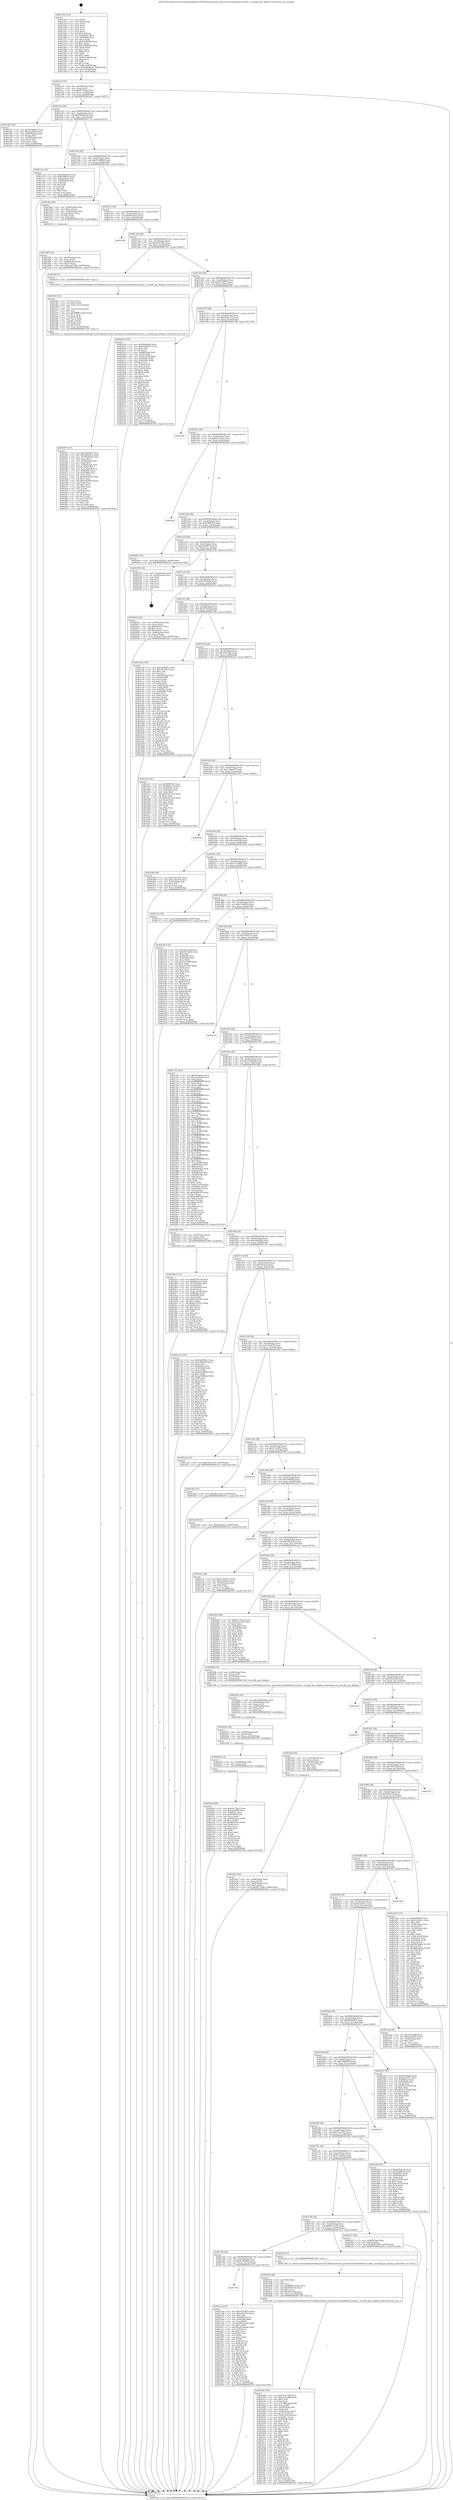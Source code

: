 digraph "0x401250" {
  label = "0x401250 (/mnt/c/Users/mathe/Desktop/tcc/POCII/binaries/extr_linuxdriversvideofbdevuvesafb.c_uvesafb_pan_display_Final-ollvm.out::main(0))"
  labelloc = "t"
  node[shape=record]

  Entry [label="",width=0.3,height=0.3,shape=circle,fillcolor=black,style=filled]
  "0x4012c4" [label="{
     0x4012c4 [32]\l
     | [instrs]\l
     &nbsp;&nbsp;0x4012c4 \<+6\>: mov -0x90(%rbp),%eax\l
     &nbsp;&nbsp;0x4012ca \<+2\>: mov %eax,%ecx\l
     &nbsp;&nbsp;0x4012cc \<+6\>: sub $0x9071c8b1,%ecx\l
     &nbsp;&nbsp;0x4012d2 \<+6\>: mov %eax,-0xa4(%rbp)\l
     &nbsp;&nbsp;0x4012d8 \<+6\>: mov %ecx,-0xa8(%rbp)\l
     &nbsp;&nbsp;0x4012de \<+6\>: je 0000000000401a87 \<main+0x837\>\l
  }"]
  "0x401a87" [label="{
     0x401a87 [36]\l
     | [instrs]\l
     &nbsp;&nbsp;0x401a87 \<+5\>: mov $0x93308fb4,%eax\l
     &nbsp;&nbsp;0x401a8c \<+5\>: mov $0xe1bdf58c,%ecx\l
     &nbsp;&nbsp;0x401a91 \<+4\>: mov -0x60(%rbp),%rdx\l
     &nbsp;&nbsp;0x401a95 \<+2\>: mov (%rdx),%esi\l
     &nbsp;&nbsp;0x401a97 \<+4\>: mov -0x70(%rbp),%rdx\l
     &nbsp;&nbsp;0x401a9b \<+2\>: cmp (%rdx),%esi\l
     &nbsp;&nbsp;0x401a9d \<+3\>: cmovl %ecx,%eax\l
     &nbsp;&nbsp;0x401aa0 \<+6\>: mov %eax,-0x90(%rbp)\l
     &nbsp;&nbsp;0x401aa6 \<+5\>: jmp 000000000040255e \<main+0x130e\>\l
  }"]
  "0x4012e4" [label="{
     0x4012e4 [28]\l
     | [instrs]\l
     &nbsp;&nbsp;0x4012e4 \<+5\>: jmp 00000000004012e9 \<main+0x99\>\l
     &nbsp;&nbsp;0x4012e9 \<+6\>: mov -0xa4(%rbp),%eax\l
     &nbsp;&nbsp;0x4012ef \<+5\>: sub $0x90bb6a24,%eax\l
     &nbsp;&nbsp;0x4012f4 \<+6\>: mov %eax,-0xac(%rbp)\l
     &nbsp;&nbsp;0x4012fa \<+6\>: je 00000000004017a2 \<main+0x552\>\l
  }"]
  Exit [label="",width=0.3,height=0.3,shape=circle,fillcolor=black,style=filled,peripheries=2]
  "0x4017a2" [label="{
     0x4017a2 [53]\l
     | [instrs]\l
     &nbsp;&nbsp;0x4017a2 \<+5\>: mov $0x9dcb4ece,%eax\l
     &nbsp;&nbsp;0x4017a7 \<+5\>: mov $0xf208f019,%ecx\l
     &nbsp;&nbsp;0x4017ac \<+6\>: mov -0x8a(%rbp),%dl\l
     &nbsp;&nbsp;0x4017b2 \<+7\>: mov -0x89(%rbp),%sil\l
     &nbsp;&nbsp;0x4017b9 \<+3\>: mov %dl,%dil\l
     &nbsp;&nbsp;0x4017bc \<+3\>: and %sil,%dil\l
     &nbsp;&nbsp;0x4017bf \<+3\>: xor %sil,%dl\l
     &nbsp;&nbsp;0x4017c2 \<+3\>: or %dl,%dil\l
     &nbsp;&nbsp;0x4017c5 \<+4\>: test $0x1,%dil\l
     &nbsp;&nbsp;0x4017c9 \<+3\>: cmovne %ecx,%eax\l
     &nbsp;&nbsp;0x4017cc \<+6\>: mov %eax,-0x90(%rbp)\l
     &nbsp;&nbsp;0x4017d2 \<+5\>: jmp 000000000040255e \<main+0x130e\>\l
  }"]
  "0x401300" [label="{
     0x401300 [28]\l
     | [instrs]\l
     &nbsp;&nbsp;0x401300 \<+5\>: jmp 0000000000401305 \<main+0xb5\>\l
     &nbsp;&nbsp;0x401305 \<+6\>: mov -0xa4(%rbp),%eax\l
     &nbsp;&nbsp;0x40130b \<+5\>: sub $0x93308fb4,%eax\l
     &nbsp;&nbsp;0x401310 \<+6\>: mov %eax,-0xb0(%rbp)\l
     &nbsp;&nbsp;0x401316 \<+6\>: je 0000000000401d6a \<main+0xb1a\>\l
  }"]
  "0x40255e" [label="{
     0x40255e [5]\l
     | [instrs]\l
     &nbsp;&nbsp;0x40255e \<+5\>: jmp 00000000004012c4 \<main+0x74\>\l
  }"]
  "0x401250" [label="{
     0x401250 [116]\l
     | [instrs]\l
     &nbsp;&nbsp;0x401250 \<+1\>: push %rbp\l
     &nbsp;&nbsp;0x401251 \<+3\>: mov %rsp,%rbp\l
     &nbsp;&nbsp;0x401254 \<+2\>: push %r15\l
     &nbsp;&nbsp;0x401256 \<+2\>: push %r14\l
     &nbsp;&nbsp;0x401258 \<+2\>: push %r13\l
     &nbsp;&nbsp;0x40125a \<+2\>: push %r12\l
     &nbsp;&nbsp;0x40125c \<+1\>: push %rbx\l
     &nbsp;&nbsp;0x40125d \<+7\>: sub $0x178,%rsp\l
     &nbsp;&nbsp;0x401264 \<+7\>: mov 0x40505c,%eax\l
     &nbsp;&nbsp;0x40126b \<+7\>: mov 0x405060,%ecx\l
     &nbsp;&nbsp;0x401272 \<+2\>: mov %eax,%edx\l
     &nbsp;&nbsp;0x401274 \<+6\>: sub $0x10a040d6,%edx\l
     &nbsp;&nbsp;0x40127a \<+3\>: sub $0x1,%edx\l
     &nbsp;&nbsp;0x40127d \<+6\>: add $0x10a040d6,%edx\l
     &nbsp;&nbsp;0x401283 \<+3\>: imul %edx,%eax\l
     &nbsp;&nbsp;0x401286 \<+3\>: and $0x1,%eax\l
     &nbsp;&nbsp;0x401289 \<+3\>: cmp $0x0,%eax\l
     &nbsp;&nbsp;0x40128c \<+4\>: sete %r8b\l
     &nbsp;&nbsp;0x401290 \<+4\>: and $0x1,%r8b\l
     &nbsp;&nbsp;0x401294 \<+7\>: mov %r8b,-0x8a(%rbp)\l
     &nbsp;&nbsp;0x40129b \<+3\>: cmp $0xa,%ecx\l
     &nbsp;&nbsp;0x40129e \<+4\>: setl %r8b\l
     &nbsp;&nbsp;0x4012a2 \<+4\>: and $0x1,%r8b\l
     &nbsp;&nbsp;0x4012a6 \<+7\>: mov %r8b,-0x89(%rbp)\l
     &nbsp;&nbsp;0x4012ad \<+10\>: movl $0x90bb6a24,-0x90(%rbp)\l
     &nbsp;&nbsp;0x4012b7 \<+6\>: mov %edi,-0x94(%rbp)\l
     &nbsp;&nbsp;0x4012bd \<+7\>: mov %rsi,-0xa0(%rbp)\l
  }"]
  "0x4020e9" [label="{
     0x4020e9 [96]\l
     | [instrs]\l
     &nbsp;&nbsp;0x4020e9 \<+5\>: mov $0xb2c74ac2,%eax\l
     &nbsp;&nbsp;0x4020ee \<+5\>: mov $0x22a6f46f,%esi\l
     &nbsp;&nbsp;0x4020f3 \<+7\>: mov 0x40505c,%ecx\l
     &nbsp;&nbsp;0x4020fa \<+7\>: mov 0x405060,%edx\l
     &nbsp;&nbsp;0x402101 \<+3\>: mov %ecx,%r8d\l
     &nbsp;&nbsp;0x402104 \<+7\>: sub $0xf90e52d2,%r8d\l
     &nbsp;&nbsp;0x40210b \<+4\>: sub $0x1,%r8d\l
     &nbsp;&nbsp;0x40210f \<+7\>: add $0xf90e52d2,%r8d\l
     &nbsp;&nbsp;0x402116 \<+4\>: imul %r8d,%ecx\l
     &nbsp;&nbsp;0x40211a \<+3\>: and $0x1,%ecx\l
     &nbsp;&nbsp;0x40211d \<+3\>: cmp $0x0,%ecx\l
     &nbsp;&nbsp;0x402120 \<+4\>: sete %r9b\l
     &nbsp;&nbsp;0x402124 \<+3\>: cmp $0xa,%edx\l
     &nbsp;&nbsp;0x402127 \<+4\>: setl %r10b\l
     &nbsp;&nbsp;0x40212b \<+3\>: mov %r9b,%r11b\l
     &nbsp;&nbsp;0x40212e \<+3\>: and %r10b,%r11b\l
     &nbsp;&nbsp;0x402131 \<+3\>: xor %r10b,%r9b\l
     &nbsp;&nbsp;0x402134 \<+3\>: or %r9b,%r11b\l
     &nbsp;&nbsp;0x402137 \<+4\>: test $0x1,%r11b\l
     &nbsp;&nbsp;0x40213b \<+3\>: cmovne %esi,%eax\l
     &nbsp;&nbsp;0x40213e \<+6\>: mov %eax,-0x90(%rbp)\l
     &nbsp;&nbsp;0x402144 \<+5\>: jmp 000000000040255e \<main+0x130e\>\l
  }"]
  "0x401d6a" [label="{
     0x401d6a [29]\l
     | [instrs]\l
     &nbsp;&nbsp;0x401d6a \<+4\>: mov -0x58(%rbp),%rax\l
     &nbsp;&nbsp;0x401d6e \<+6\>: movl $0x1,(%rax)\l
     &nbsp;&nbsp;0x401d74 \<+4\>: mov -0x58(%rbp),%rax\l
     &nbsp;&nbsp;0x401d78 \<+3\>: movslq (%rax),%rax\l
     &nbsp;&nbsp;0x401d7b \<+4\>: shl $0x2,%rax\l
     &nbsp;&nbsp;0x401d7f \<+3\>: mov %rax,%rdi\l
     &nbsp;&nbsp;0x401d82 \<+5\>: call 0000000000401050 \<malloc@plt\>\l
     | [calls]\l
     &nbsp;&nbsp;0x401050 \{1\} (unknown)\l
  }"]
  "0x40131c" [label="{
     0x40131c [28]\l
     | [instrs]\l
     &nbsp;&nbsp;0x40131c \<+5\>: jmp 0000000000401321 \<main+0xd1\>\l
     &nbsp;&nbsp;0x401321 \<+6\>: mov -0xa4(%rbp),%eax\l
     &nbsp;&nbsp;0x401327 \<+5\>: sub $0x9dcb4ece,%eax\l
     &nbsp;&nbsp;0x40132c \<+6\>: mov %eax,-0xb4(%rbp)\l
     &nbsp;&nbsp;0x401332 \<+6\>: je 000000000040234b \<main+0x10fb\>\l
  }"]
  "0x4020dd" [label="{
     0x4020dd [12]\l
     | [instrs]\l
     &nbsp;&nbsp;0x4020dd \<+4\>: mov -0x50(%rbp),%rdi\l
     &nbsp;&nbsp;0x4020e1 \<+3\>: mov (%rdi),%rdi\l
     &nbsp;&nbsp;0x4020e4 \<+5\>: call 0000000000401030 \<free@plt\>\l
     | [calls]\l
     &nbsp;&nbsp;0x401030 \{1\} (unknown)\l
  }"]
  "0x40234b" [label="{
     0x40234b\l
  }", style=dashed]
  "0x401338" [label="{
     0x401338 [28]\l
     | [instrs]\l
     &nbsp;&nbsp;0x401338 \<+5\>: jmp 000000000040133d \<main+0xed\>\l
     &nbsp;&nbsp;0x40133d \<+6\>: mov -0xa4(%rbp),%eax\l
     &nbsp;&nbsp;0x401343 \<+5\>: sub $0xa1827f03,%eax\l
     &nbsp;&nbsp;0x401348 \<+6\>: mov %eax,-0xb8(%rbp)\l
     &nbsp;&nbsp;0x40134e \<+6\>: je 0000000000401f5e \<main+0xd0e\>\l
  }"]
  "0x4020cb" [label="{
     0x4020cb [18]\l
     | [instrs]\l
     &nbsp;&nbsp;0x4020cb \<+4\>: mov -0x68(%rbp),%rdi\l
     &nbsp;&nbsp;0x4020cf \<+3\>: mov (%rdi),%rdi\l
     &nbsp;&nbsp;0x4020d2 \<+6\>: mov %eax,-0x164(%rbp)\l
     &nbsp;&nbsp;0x4020d8 \<+5\>: call 0000000000401030 \<free@plt\>\l
     | [calls]\l
     &nbsp;&nbsp;0x401030 \{1\} (unknown)\l
  }"]
  "0x401f5e" [label="{
     0x401f5e [5]\l
     | [instrs]\l
     &nbsp;&nbsp;0x401f5e \<+5\>: call 0000000000401160 \<next_i\>\l
     | [calls]\l
     &nbsp;&nbsp;0x401160 \{1\} (/mnt/c/Users/mathe/Desktop/tcc/POCII/binaries/extr_linuxdriversvideofbdevuvesafb.c_uvesafb_pan_display_Final-ollvm.out::next_i)\l
  }"]
  "0x401354" [label="{
     0x401354 [28]\l
     | [instrs]\l
     &nbsp;&nbsp;0x401354 \<+5\>: jmp 0000000000401359 \<main+0x109\>\l
     &nbsp;&nbsp;0x401359 \<+6\>: mov -0xa4(%rbp),%eax\l
     &nbsp;&nbsp;0x40135f \<+5\>: sub $0xabe34f27,%eax\l
     &nbsp;&nbsp;0x401364 \<+6\>: mov %eax,-0xbc(%rbp)\l
     &nbsp;&nbsp;0x40136a \<+6\>: je 000000000040229e \<main+0x104e\>\l
  }"]
  "0x4020ae" [label="{
     0x4020ae [29]\l
     | [instrs]\l
     &nbsp;&nbsp;0x4020ae \<+10\>: movabs $0x4030b6,%rdi\l
     &nbsp;&nbsp;0x4020b8 \<+4\>: mov -0x40(%rbp),%rsi\l
     &nbsp;&nbsp;0x4020bc \<+2\>: mov %eax,(%rsi)\l
     &nbsp;&nbsp;0x4020be \<+4\>: mov -0x40(%rbp),%rsi\l
     &nbsp;&nbsp;0x4020c2 \<+2\>: mov (%rsi),%esi\l
     &nbsp;&nbsp;0x4020c4 \<+2\>: mov $0x0,%al\l
     &nbsp;&nbsp;0x4020c6 \<+5\>: call 0000000000401040 \<printf@plt\>\l
     | [calls]\l
     &nbsp;&nbsp;0x401040 \{1\} (unknown)\l
  }"]
  "0x40229e" [label="{
     0x40229e [155]\l
     | [instrs]\l
     &nbsp;&nbsp;0x40229e \<+5\>: mov $0x4b0fdad6,%eax\l
     &nbsp;&nbsp;0x4022a3 \<+5\>: mov $0xbeb4957d,%ecx\l
     &nbsp;&nbsp;0x4022a8 \<+2\>: mov $0x1,%dl\l
     &nbsp;&nbsp;0x4022aa \<+2\>: xor %esi,%esi\l
     &nbsp;&nbsp;0x4022ac \<+7\>: mov -0x88(%rbp),%rdi\l
     &nbsp;&nbsp;0x4022b3 \<+3\>: mov (%rdi),%r8d\l
     &nbsp;&nbsp;0x4022b6 \<+4\>: mov %r8d,-0x2c(%rbp)\l
     &nbsp;&nbsp;0x4022ba \<+8\>: mov 0x40505c,%r8d\l
     &nbsp;&nbsp;0x4022c2 \<+8\>: mov 0x405060,%r9d\l
     &nbsp;&nbsp;0x4022ca \<+3\>: sub $0x1,%esi\l
     &nbsp;&nbsp;0x4022cd \<+3\>: mov %r8d,%r10d\l
     &nbsp;&nbsp;0x4022d0 \<+3\>: add %esi,%r10d\l
     &nbsp;&nbsp;0x4022d3 \<+4\>: imul %r10d,%r8d\l
     &nbsp;&nbsp;0x4022d7 \<+4\>: and $0x1,%r8d\l
     &nbsp;&nbsp;0x4022db \<+4\>: cmp $0x0,%r8d\l
     &nbsp;&nbsp;0x4022df \<+4\>: sete %r11b\l
     &nbsp;&nbsp;0x4022e3 \<+4\>: cmp $0xa,%r9d\l
     &nbsp;&nbsp;0x4022e7 \<+3\>: setl %bl\l
     &nbsp;&nbsp;0x4022ea \<+3\>: mov %r11b,%r14b\l
     &nbsp;&nbsp;0x4022ed \<+4\>: xor $0xff,%r14b\l
     &nbsp;&nbsp;0x4022f1 \<+3\>: mov %bl,%r15b\l
     &nbsp;&nbsp;0x4022f4 \<+4\>: xor $0xff,%r15b\l
     &nbsp;&nbsp;0x4022f8 \<+3\>: xor $0x1,%dl\l
     &nbsp;&nbsp;0x4022fb \<+3\>: mov %r14b,%r12b\l
     &nbsp;&nbsp;0x4022fe \<+4\>: and $0xff,%r12b\l
     &nbsp;&nbsp;0x402302 \<+3\>: and %dl,%r11b\l
     &nbsp;&nbsp;0x402305 \<+3\>: mov %r15b,%r13b\l
     &nbsp;&nbsp;0x402308 \<+4\>: and $0xff,%r13b\l
     &nbsp;&nbsp;0x40230c \<+2\>: and %dl,%bl\l
     &nbsp;&nbsp;0x40230e \<+3\>: or %r11b,%r12b\l
     &nbsp;&nbsp;0x402311 \<+3\>: or %bl,%r13b\l
     &nbsp;&nbsp;0x402314 \<+3\>: xor %r13b,%r12b\l
     &nbsp;&nbsp;0x402317 \<+3\>: or %r15b,%r14b\l
     &nbsp;&nbsp;0x40231a \<+4\>: xor $0xff,%r14b\l
     &nbsp;&nbsp;0x40231e \<+3\>: or $0x1,%dl\l
     &nbsp;&nbsp;0x402321 \<+3\>: and %dl,%r14b\l
     &nbsp;&nbsp;0x402324 \<+3\>: or %r14b,%r12b\l
     &nbsp;&nbsp;0x402327 \<+4\>: test $0x1,%r12b\l
     &nbsp;&nbsp;0x40232b \<+3\>: cmovne %ecx,%eax\l
     &nbsp;&nbsp;0x40232e \<+6\>: mov %eax,-0x90(%rbp)\l
     &nbsp;&nbsp;0x402334 \<+5\>: jmp 000000000040255e \<main+0x130e\>\l
  }"]
  "0x401370" [label="{
     0x401370 [28]\l
     | [instrs]\l
     &nbsp;&nbsp;0x401370 \<+5\>: jmp 0000000000401375 \<main+0x125\>\l
     &nbsp;&nbsp;0x401375 \<+6\>: mov -0xa4(%rbp),%eax\l
     &nbsp;&nbsp;0x40137b \<+5\>: sub $0xb05bc120,%eax\l
     &nbsp;&nbsp;0x401380 \<+6\>: mov %eax,-0xc0(%rbp)\l
     &nbsp;&nbsp;0x401386 \<+6\>: je 0000000000402390 \<main+0x1140\>\l
  }"]
  "0x401f97" [label="{
     0x401f97 [117]\l
     | [instrs]\l
     &nbsp;&nbsp;0x401f97 \<+5\>: mov $0x3e59305c,%ecx\l
     &nbsp;&nbsp;0x401f9c \<+5\>: mov $0xb5862f1d,%edx\l
     &nbsp;&nbsp;0x401fa1 \<+6\>: mov -0x160(%rbp),%esi\l
     &nbsp;&nbsp;0x401fa7 \<+3\>: imul %eax,%esi\l
     &nbsp;&nbsp;0x401faa \<+4\>: mov -0x50(%rbp),%r8\l
     &nbsp;&nbsp;0x401fae \<+3\>: mov (%r8),%r8\l
     &nbsp;&nbsp;0x401fb1 \<+4\>: mov -0x48(%rbp),%r9\l
     &nbsp;&nbsp;0x401fb5 \<+3\>: movslq (%r9),%r9\l
     &nbsp;&nbsp;0x401fb8 \<+4\>: mov %esi,(%r8,%r9,4)\l
     &nbsp;&nbsp;0x401fbc \<+7\>: mov 0x40505c,%eax\l
     &nbsp;&nbsp;0x401fc3 \<+7\>: mov 0x405060,%esi\l
     &nbsp;&nbsp;0x401fca \<+2\>: mov %eax,%edi\l
     &nbsp;&nbsp;0x401fcc \<+6\>: sub $0x416d9018,%edi\l
     &nbsp;&nbsp;0x401fd2 \<+3\>: sub $0x1,%edi\l
     &nbsp;&nbsp;0x401fd5 \<+6\>: add $0x416d9018,%edi\l
     &nbsp;&nbsp;0x401fdb \<+3\>: imul %edi,%eax\l
     &nbsp;&nbsp;0x401fde \<+3\>: and $0x1,%eax\l
     &nbsp;&nbsp;0x401fe1 \<+3\>: cmp $0x0,%eax\l
     &nbsp;&nbsp;0x401fe4 \<+4\>: sete %r10b\l
     &nbsp;&nbsp;0x401fe8 \<+3\>: cmp $0xa,%esi\l
     &nbsp;&nbsp;0x401feb \<+4\>: setl %r11b\l
     &nbsp;&nbsp;0x401fef \<+3\>: mov %r10b,%bl\l
     &nbsp;&nbsp;0x401ff2 \<+3\>: and %r11b,%bl\l
     &nbsp;&nbsp;0x401ff5 \<+3\>: xor %r11b,%r10b\l
     &nbsp;&nbsp;0x401ff8 \<+3\>: or %r10b,%bl\l
     &nbsp;&nbsp;0x401ffb \<+3\>: test $0x1,%bl\l
     &nbsp;&nbsp;0x401ffe \<+3\>: cmovne %edx,%ecx\l
     &nbsp;&nbsp;0x402001 \<+6\>: mov %ecx,-0x90(%rbp)\l
     &nbsp;&nbsp;0x402007 \<+5\>: jmp 000000000040255e \<main+0x130e\>\l
  }"]
  "0x402390" [label="{
     0x402390\l
  }", style=dashed]
  "0x40138c" [label="{
     0x40138c [28]\l
     | [instrs]\l
     &nbsp;&nbsp;0x40138c \<+5\>: jmp 0000000000401391 \<main+0x141\>\l
     &nbsp;&nbsp;0x401391 \<+6\>: mov -0xa4(%rbp),%eax\l
     &nbsp;&nbsp;0x401397 \<+5\>: sub $0xb2c74ac2,%eax\l
     &nbsp;&nbsp;0x40139c \<+6\>: mov %eax,-0xc4(%rbp)\l
     &nbsp;&nbsp;0x4013a2 \<+6\>: je 00000000004024d5 \<main+0x1285\>\l
  }"]
  "0x401f63" [label="{
     0x401f63 [52]\l
     | [instrs]\l
     &nbsp;&nbsp;0x401f63 \<+2\>: xor %ecx,%ecx\l
     &nbsp;&nbsp;0x401f65 \<+5\>: mov $0x2,%edx\l
     &nbsp;&nbsp;0x401f6a \<+6\>: mov %edx,-0x15c(%rbp)\l
     &nbsp;&nbsp;0x401f70 \<+1\>: cltd\l
     &nbsp;&nbsp;0x401f71 \<+6\>: mov -0x15c(%rbp),%esi\l
     &nbsp;&nbsp;0x401f77 \<+2\>: idiv %esi\l
     &nbsp;&nbsp;0x401f79 \<+6\>: imul $0xfffffffe,%edx,%edx\l
     &nbsp;&nbsp;0x401f7f \<+2\>: mov %ecx,%edi\l
     &nbsp;&nbsp;0x401f81 \<+2\>: sub %edx,%edi\l
     &nbsp;&nbsp;0x401f83 \<+2\>: mov %ecx,%edx\l
     &nbsp;&nbsp;0x401f85 \<+3\>: sub $0x1,%edx\l
     &nbsp;&nbsp;0x401f88 \<+2\>: add %edx,%edi\l
     &nbsp;&nbsp;0x401f8a \<+2\>: sub %edi,%ecx\l
     &nbsp;&nbsp;0x401f8c \<+6\>: mov %ecx,-0x160(%rbp)\l
     &nbsp;&nbsp;0x401f92 \<+5\>: call 0000000000401160 \<next_i\>\l
     | [calls]\l
     &nbsp;&nbsp;0x401160 \{1\} (/mnt/c/Users/mathe/Desktop/tcc/POCII/binaries/extr_linuxdriversvideofbdevuvesafb.c_uvesafb_pan_display_Final-ollvm.out::next_i)\l
  }"]
  "0x4024d5" [label="{
     0x4024d5\l
  }", style=dashed]
  "0x4013a8" [label="{
     0x4013a8 [28]\l
     | [instrs]\l
     &nbsp;&nbsp;0x4013a8 \<+5\>: jmp 00000000004013ad \<main+0x15d\>\l
     &nbsp;&nbsp;0x4013ad \<+6\>: mov -0xa4(%rbp),%eax\l
     &nbsp;&nbsp;0x4013b3 \<+5\>: sub $0xb5862f1d,%eax\l
     &nbsp;&nbsp;0x4013b8 \<+6\>: mov %eax,-0xc8(%rbp)\l
     &nbsp;&nbsp;0x4013be \<+6\>: je 000000000040200c \<main+0xdbc\>\l
  }"]
  "0x401760" [label="{
     0x401760\l
  }", style=dashed]
  "0x40200c" [label="{
     0x40200c [15]\l
     | [instrs]\l
     &nbsp;&nbsp;0x40200c \<+10\>: movl $0xc02f503a,-0x90(%rbp)\l
     &nbsp;&nbsp;0x402016 \<+5\>: jmp 000000000040255e \<main+0x130e\>\l
  }"]
  "0x4013c4" [label="{
     0x4013c4 [28]\l
     | [instrs]\l
     &nbsp;&nbsp;0x4013c4 \<+5\>: jmp 00000000004013c9 \<main+0x179\>\l
     &nbsp;&nbsp;0x4013c9 \<+6\>: mov -0xa4(%rbp),%eax\l
     &nbsp;&nbsp;0x4013cf \<+5\>: sub $0xbeb4957d,%eax\l
     &nbsp;&nbsp;0x4013d4 \<+6\>: mov %eax,-0xcc(%rbp)\l
     &nbsp;&nbsp;0x4013da \<+6\>: je 0000000000402339 \<main+0x10e9\>\l
  }"]
  "0x401ecb" [label="{
     0x401ecb [147]\l
     | [instrs]\l
     &nbsp;&nbsp;0x401ecb \<+5\>: mov $0x3e59305c,%eax\l
     &nbsp;&nbsp;0x401ed0 \<+5\>: mov $0xa1827f03,%ecx\l
     &nbsp;&nbsp;0x401ed5 \<+2\>: mov $0x1,%dl\l
     &nbsp;&nbsp;0x401ed7 \<+7\>: mov 0x40505c,%esi\l
     &nbsp;&nbsp;0x401ede \<+7\>: mov 0x405060,%edi\l
     &nbsp;&nbsp;0x401ee5 \<+3\>: mov %esi,%r8d\l
     &nbsp;&nbsp;0x401ee8 \<+7\>: sub $0x4810ebe6,%r8d\l
     &nbsp;&nbsp;0x401eef \<+4\>: sub $0x1,%r8d\l
     &nbsp;&nbsp;0x401ef3 \<+7\>: add $0x4810ebe6,%r8d\l
     &nbsp;&nbsp;0x401efa \<+4\>: imul %r8d,%esi\l
     &nbsp;&nbsp;0x401efe \<+3\>: and $0x1,%esi\l
     &nbsp;&nbsp;0x401f01 \<+3\>: cmp $0x0,%esi\l
     &nbsp;&nbsp;0x401f04 \<+4\>: sete %r9b\l
     &nbsp;&nbsp;0x401f08 \<+3\>: cmp $0xa,%edi\l
     &nbsp;&nbsp;0x401f0b \<+4\>: setl %r10b\l
     &nbsp;&nbsp;0x401f0f \<+3\>: mov %r9b,%r11b\l
     &nbsp;&nbsp;0x401f12 \<+4\>: xor $0xff,%r11b\l
     &nbsp;&nbsp;0x401f16 \<+3\>: mov %r10b,%bl\l
     &nbsp;&nbsp;0x401f19 \<+3\>: xor $0xff,%bl\l
     &nbsp;&nbsp;0x401f1c \<+3\>: xor $0x1,%dl\l
     &nbsp;&nbsp;0x401f1f \<+3\>: mov %r11b,%r14b\l
     &nbsp;&nbsp;0x401f22 \<+4\>: and $0xff,%r14b\l
     &nbsp;&nbsp;0x401f26 \<+3\>: and %dl,%r9b\l
     &nbsp;&nbsp;0x401f29 \<+3\>: mov %bl,%r15b\l
     &nbsp;&nbsp;0x401f2c \<+4\>: and $0xff,%r15b\l
     &nbsp;&nbsp;0x401f30 \<+3\>: and %dl,%r10b\l
     &nbsp;&nbsp;0x401f33 \<+3\>: or %r9b,%r14b\l
     &nbsp;&nbsp;0x401f36 \<+3\>: or %r10b,%r15b\l
     &nbsp;&nbsp;0x401f39 \<+3\>: xor %r15b,%r14b\l
     &nbsp;&nbsp;0x401f3c \<+3\>: or %bl,%r11b\l
     &nbsp;&nbsp;0x401f3f \<+4\>: xor $0xff,%r11b\l
     &nbsp;&nbsp;0x401f43 \<+3\>: or $0x1,%dl\l
     &nbsp;&nbsp;0x401f46 \<+3\>: and %dl,%r11b\l
     &nbsp;&nbsp;0x401f49 \<+3\>: or %r11b,%r14b\l
     &nbsp;&nbsp;0x401f4c \<+4\>: test $0x1,%r14b\l
     &nbsp;&nbsp;0x401f50 \<+3\>: cmovne %ecx,%eax\l
     &nbsp;&nbsp;0x401f53 \<+6\>: mov %eax,-0x90(%rbp)\l
     &nbsp;&nbsp;0x401f59 \<+5\>: jmp 000000000040255e \<main+0x130e\>\l
  }"]
  "0x402339" [label="{
     0x402339 [18]\l
     | [instrs]\l
     &nbsp;&nbsp;0x402339 \<+3\>: mov -0x2c(%rbp),%eax\l
     &nbsp;&nbsp;0x40233c \<+4\>: lea -0x28(%rbp),%rsp\l
     &nbsp;&nbsp;0x402340 \<+1\>: pop %rbx\l
     &nbsp;&nbsp;0x402341 \<+2\>: pop %r12\l
     &nbsp;&nbsp;0x402343 \<+2\>: pop %r13\l
     &nbsp;&nbsp;0x402345 \<+2\>: pop %r14\l
     &nbsp;&nbsp;0x402347 \<+2\>: pop %r15\l
     &nbsp;&nbsp;0x402349 \<+1\>: pop %rbp\l
     &nbsp;&nbsp;0x40234a \<+1\>: ret\l
  }"]
  "0x4013e0" [label="{
     0x4013e0 [28]\l
     | [instrs]\l
     &nbsp;&nbsp;0x4013e0 \<+5\>: jmp 00000000004013e5 \<main+0x195\>\l
     &nbsp;&nbsp;0x4013e5 \<+6\>: mov -0xa4(%rbp),%eax\l
     &nbsp;&nbsp;0x4013eb \<+5\>: sub $0xc02f503a,%eax\l
     &nbsp;&nbsp;0x4013f0 \<+6\>: mov %eax,-0xd0(%rbp)\l
     &nbsp;&nbsp;0x4013f6 \<+6\>: je 000000000040201b \<main+0xdcb\>\l
  }"]
  "0x401d87" [label="{
     0x401d87 [32]\l
     | [instrs]\l
     &nbsp;&nbsp;0x401d87 \<+4\>: mov -0x50(%rbp),%rdi\l
     &nbsp;&nbsp;0x401d8b \<+3\>: mov %rax,(%rdi)\l
     &nbsp;&nbsp;0x401d8e \<+4\>: mov -0x48(%rbp),%rax\l
     &nbsp;&nbsp;0x401d92 \<+6\>: movl $0x0,(%rax)\l
     &nbsp;&nbsp;0x401d98 \<+10\>: movl $0xcad7784c,-0x90(%rbp)\l
     &nbsp;&nbsp;0x401da2 \<+5\>: jmp 000000000040255e \<main+0x130e\>\l
  }"]
  "0x40201b" [label="{
     0x40201b [42]\l
     | [instrs]\l
     &nbsp;&nbsp;0x40201b \<+4\>: mov -0x48(%rbp),%rax\l
     &nbsp;&nbsp;0x40201f \<+2\>: mov (%rax),%ecx\l
     &nbsp;&nbsp;0x402021 \<+6\>: sub $0xb036d27,%ecx\l
     &nbsp;&nbsp;0x402027 \<+3\>: add $0x1,%ecx\l
     &nbsp;&nbsp;0x40202a \<+6\>: add $0xb036d27,%ecx\l
     &nbsp;&nbsp;0x402030 \<+4\>: mov -0x48(%rbp),%rax\l
     &nbsp;&nbsp;0x402034 \<+2\>: mov %ecx,(%rax)\l
     &nbsp;&nbsp;0x402036 \<+10\>: movl $0xcad7784c,-0x90(%rbp)\l
     &nbsp;&nbsp;0x402040 \<+5\>: jmp 000000000040255e \<main+0x130e\>\l
  }"]
  "0x4013fc" [label="{
     0x4013fc [28]\l
     | [instrs]\l
     &nbsp;&nbsp;0x4013fc \<+5\>: jmp 0000000000401401 \<main+0x1b1\>\l
     &nbsp;&nbsp;0x401401 \<+6\>: mov -0xa4(%rbp),%eax\l
     &nbsp;&nbsp;0x401407 \<+5\>: sub $0xc86fcd64,%eax\l
     &nbsp;&nbsp;0x40140c \<+6\>: mov %eax,-0xd4(%rbp)\l
     &nbsp;&nbsp;0x401412 \<+6\>: je 0000000000401cb6 \<main+0xa66\>\l
  }"]
  "0x401b6b" [label="{
     0x401b6b [169]\l
     | [instrs]\l
     &nbsp;&nbsp;0x401b6b \<+5\>: mov $0x3b1acf26,%ecx\l
     &nbsp;&nbsp;0x401b70 \<+5\>: mov $0xe132ed88,%edx\l
     &nbsp;&nbsp;0x401b75 \<+3\>: mov $0x1,%sil\l
     &nbsp;&nbsp;0x401b78 \<+2\>: xor %edi,%edi\l
     &nbsp;&nbsp;0x401b7a \<+7\>: mov -0x158(%rbp),%r8d\l
     &nbsp;&nbsp;0x401b81 \<+4\>: imul %eax,%r8d\l
     &nbsp;&nbsp;0x401b85 \<+4\>: mov -0x68(%rbp),%r9\l
     &nbsp;&nbsp;0x401b89 \<+3\>: mov (%r9),%r9\l
     &nbsp;&nbsp;0x401b8c \<+4\>: mov -0x60(%rbp),%r10\l
     &nbsp;&nbsp;0x401b90 \<+3\>: movslq (%r10),%r10\l
     &nbsp;&nbsp;0x401b93 \<+4\>: mov %r8d,(%r9,%r10,4)\l
     &nbsp;&nbsp;0x401b97 \<+7\>: mov 0x40505c,%eax\l
     &nbsp;&nbsp;0x401b9e \<+8\>: mov 0x405060,%r8d\l
     &nbsp;&nbsp;0x401ba6 \<+3\>: sub $0x1,%edi\l
     &nbsp;&nbsp;0x401ba9 \<+3\>: mov %eax,%r11d\l
     &nbsp;&nbsp;0x401bac \<+3\>: add %edi,%r11d\l
     &nbsp;&nbsp;0x401baf \<+4\>: imul %r11d,%eax\l
     &nbsp;&nbsp;0x401bb3 \<+3\>: and $0x1,%eax\l
     &nbsp;&nbsp;0x401bb6 \<+3\>: cmp $0x0,%eax\l
     &nbsp;&nbsp;0x401bb9 \<+3\>: sete %bl\l
     &nbsp;&nbsp;0x401bbc \<+4\>: cmp $0xa,%r8d\l
     &nbsp;&nbsp;0x401bc0 \<+4\>: setl %r14b\l
     &nbsp;&nbsp;0x401bc4 \<+3\>: mov %bl,%r15b\l
     &nbsp;&nbsp;0x401bc7 \<+4\>: xor $0xff,%r15b\l
     &nbsp;&nbsp;0x401bcb \<+3\>: mov %r14b,%r12b\l
     &nbsp;&nbsp;0x401bce \<+4\>: xor $0xff,%r12b\l
     &nbsp;&nbsp;0x401bd2 \<+4\>: xor $0x1,%sil\l
     &nbsp;&nbsp;0x401bd6 \<+3\>: mov %r15b,%r13b\l
     &nbsp;&nbsp;0x401bd9 \<+4\>: and $0xff,%r13b\l
     &nbsp;&nbsp;0x401bdd \<+3\>: and %sil,%bl\l
     &nbsp;&nbsp;0x401be0 \<+3\>: mov %r12b,%al\l
     &nbsp;&nbsp;0x401be3 \<+2\>: and $0xff,%al\l
     &nbsp;&nbsp;0x401be5 \<+3\>: and %sil,%r14b\l
     &nbsp;&nbsp;0x401be8 \<+3\>: or %bl,%r13b\l
     &nbsp;&nbsp;0x401beb \<+3\>: or %r14b,%al\l
     &nbsp;&nbsp;0x401bee \<+3\>: xor %al,%r13b\l
     &nbsp;&nbsp;0x401bf1 \<+3\>: or %r12b,%r15b\l
     &nbsp;&nbsp;0x401bf4 \<+4\>: xor $0xff,%r15b\l
     &nbsp;&nbsp;0x401bf8 \<+4\>: or $0x1,%sil\l
     &nbsp;&nbsp;0x401bfc \<+3\>: and %sil,%r15b\l
     &nbsp;&nbsp;0x401bff \<+3\>: or %r15b,%r13b\l
     &nbsp;&nbsp;0x401c02 \<+4\>: test $0x1,%r13b\l
     &nbsp;&nbsp;0x401c06 \<+3\>: cmovne %edx,%ecx\l
     &nbsp;&nbsp;0x401c09 \<+6\>: mov %ecx,-0x90(%rbp)\l
     &nbsp;&nbsp;0x401c0f \<+5\>: jmp 000000000040255e \<main+0x130e\>\l
  }"]
  "0x401cb6" [label="{
     0x401cb6 [165]\l
     | [instrs]\l
     &nbsp;&nbsp;0x401cb6 \<+5\>: mov $0x2a89041c,%eax\l
     &nbsp;&nbsp;0x401cbb \<+5\>: mov $0x10c0f225,%ecx\l
     &nbsp;&nbsp;0x401cc0 \<+2\>: mov $0x1,%dl\l
     &nbsp;&nbsp;0x401cc2 \<+2\>: xor %esi,%esi\l
     &nbsp;&nbsp;0x401cc4 \<+4\>: mov -0x60(%rbp),%rdi\l
     &nbsp;&nbsp;0x401cc8 \<+3\>: mov (%rdi),%r8d\l
     &nbsp;&nbsp;0x401ccb \<+3\>: mov %esi,%r9d\l
     &nbsp;&nbsp;0x401cce \<+4\>: sub $0x1,%r9d\l
     &nbsp;&nbsp;0x401cd2 \<+3\>: sub %r9d,%r8d\l
     &nbsp;&nbsp;0x401cd5 \<+4\>: mov -0x60(%rbp),%rdi\l
     &nbsp;&nbsp;0x401cd9 \<+3\>: mov %r8d,(%rdi)\l
     &nbsp;&nbsp;0x401cdc \<+8\>: mov 0x40505c,%r8d\l
     &nbsp;&nbsp;0x401ce4 \<+8\>: mov 0x405060,%r9d\l
     &nbsp;&nbsp;0x401cec \<+3\>: sub $0x1,%esi\l
     &nbsp;&nbsp;0x401cef \<+3\>: mov %r8d,%r10d\l
     &nbsp;&nbsp;0x401cf2 \<+3\>: add %esi,%r10d\l
     &nbsp;&nbsp;0x401cf5 \<+4\>: imul %r10d,%r8d\l
     &nbsp;&nbsp;0x401cf9 \<+4\>: and $0x1,%r8d\l
     &nbsp;&nbsp;0x401cfd \<+4\>: cmp $0x0,%r8d\l
     &nbsp;&nbsp;0x401d01 \<+4\>: sete %r11b\l
     &nbsp;&nbsp;0x401d05 \<+4\>: cmp $0xa,%r9d\l
     &nbsp;&nbsp;0x401d09 \<+3\>: setl %bl\l
     &nbsp;&nbsp;0x401d0c \<+3\>: mov %r11b,%r14b\l
     &nbsp;&nbsp;0x401d0f \<+4\>: xor $0xff,%r14b\l
     &nbsp;&nbsp;0x401d13 \<+3\>: mov %bl,%r15b\l
     &nbsp;&nbsp;0x401d16 \<+4\>: xor $0xff,%r15b\l
     &nbsp;&nbsp;0x401d1a \<+3\>: xor $0x1,%dl\l
     &nbsp;&nbsp;0x401d1d \<+3\>: mov %r14b,%r12b\l
     &nbsp;&nbsp;0x401d20 \<+4\>: and $0xff,%r12b\l
     &nbsp;&nbsp;0x401d24 \<+3\>: and %dl,%r11b\l
     &nbsp;&nbsp;0x401d27 \<+3\>: mov %r15b,%r13b\l
     &nbsp;&nbsp;0x401d2a \<+4\>: and $0xff,%r13b\l
     &nbsp;&nbsp;0x401d2e \<+2\>: and %dl,%bl\l
     &nbsp;&nbsp;0x401d30 \<+3\>: or %r11b,%r12b\l
     &nbsp;&nbsp;0x401d33 \<+3\>: or %bl,%r13b\l
     &nbsp;&nbsp;0x401d36 \<+3\>: xor %r13b,%r12b\l
     &nbsp;&nbsp;0x401d39 \<+3\>: or %r15b,%r14b\l
     &nbsp;&nbsp;0x401d3c \<+4\>: xor $0xff,%r14b\l
     &nbsp;&nbsp;0x401d40 \<+3\>: or $0x1,%dl\l
     &nbsp;&nbsp;0x401d43 \<+3\>: and %dl,%r14b\l
     &nbsp;&nbsp;0x401d46 \<+3\>: or %r14b,%r12b\l
     &nbsp;&nbsp;0x401d49 \<+4\>: test $0x1,%r12b\l
     &nbsp;&nbsp;0x401d4d \<+3\>: cmovne %ecx,%eax\l
     &nbsp;&nbsp;0x401d50 \<+6\>: mov %eax,-0x90(%rbp)\l
     &nbsp;&nbsp;0x401d56 \<+5\>: jmp 000000000040255e \<main+0x130e\>\l
  }"]
  "0x401418" [label="{
     0x401418 [28]\l
     | [instrs]\l
     &nbsp;&nbsp;0x401418 \<+5\>: jmp 000000000040141d \<main+0x1cd\>\l
     &nbsp;&nbsp;0x40141d \<+6\>: mov -0xa4(%rbp),%eax\l
     &nbsp;&nbsp;0x401423 \<+5\>: sub $0xcad7784c,%eax\l
     &nbsp;&nbsp;0x401428 \<+6\>: mov %eax,-0xd8(%rbp)\l
     &nbsp;&nbsp;0x40142e \<+6\>: je 0000000000401da7 \<main+0xb57\>\l
  }"]
  "0x401b43" [label="{
     0x401b43 [40]\l
     | [instrs]\l
     &nbsp;&nbsp;0x401b43 \<+5\>: mov $0x2,%ecx\l
     &nbsp;&nbsp;0x401b48 \<+1\>: cltd\l
     &nbsp;&nbsp;0x401b49 \<+2\>: idiv %ecx\l
     &nbsp;&nbsp;0x401b4b \<+6\>: imul $0xfffffffe,%edx,%ecx\l
     &nbsp;&nbsp;0x401b51 \<+6\>: sub $0x80f1e34a,%ecx\l
     &nbsp;&nbsp;0x401b57 \<+3\>: add $0x1,%ecx\l
     &nbsp;&nbsp;0x401b5a \<+6\>: add $0x80f1e34a,%ecx\l
     &nbsp;&nbsp;0x401b60 \<+6\>: mov %ecx,-0x158(%rbp)\l
     &nbsp;&nbsp;0x401b66 \<+5\>: call 0000000000401160 \<next_i\>\l
     | [calls]\l
     &nbsp;&nbsp;0x401160 \{1\} (/mnt/c/Users/mathe/Desktop/tcc/POCII/binaries/extr_linuxdriversvideofbdevuvesafb.c_uvesafb_pan_display_Final-ollvm.out::next_i)\l
  }"]
  "0x401da7" [label="{
     0x401da7 [91]\l
     | [instrs]\l
     &nbsp;&nbsp;0x401da7 \<+5\>: mov $0x6ff3f991,%eax\l
     &nbsp;&nbsp;0x401dac \<+5\>: mov $0x48dbc73d,%ecx\l
     &nbsp;&nbsp;0x401db1 \<+7\>: mov 0x40505c,%edx\l
     &nbsp;&nbsp;0x401db8 \<+7\>: mov 0x405060,%esi\l
     &nbsp;&nbsp;0x401dbf \<+2\>: mov %edx,%edi\l
     &nbsp;&nbsp;0x401dc1 \<+6\>: add $0x919a7e1b,%edi\l
     &nbsp;&nbsp;0x401dc7 \<+3\>: sub $0x1,%edi\l
     &nbsp;&nbsp;0x401dca \<+6\>: sub $0x919a7e1b,%edi\l
     &nbsp;&nbsp;0x401dd0 \<+3\>: imul %edi,%edx\l
     &nbsp;&nbsp;0x401dd3 \<+3\>: and $0x1,%edx\l
     &nbsp;&nbsp;0x401dd6 \<+3\>: cmp $0x0,%edx\l
     &nbsp;&nbsp;0x401dd9 \<+4\>: sete %r8b\l
     &nbsp;&nbsp;0x401ddd \<+3\>: cmp $0xa,%esi\l
     &nbsp;&nbsp;0x401de0 \<+4\>: setl %r9b\l
     &nbsp;&nbsp;0x401de4 \<+3\>: mov %r8b,%r10b\l
     &nbsp;&nbsp;0x401de7 \<+3\>: and %r9b,%r10b\l
     &nbsp;&nbsp;0x401dea \<+3\>: xor %r9b,%r8b\l
     &nbsp;&nbsp;0x401ded \<+3\>: or %r8b,%r10b\l
     &nbsp;&nbsp;0x401df0 \<+4\>: test $0x1,%r10b\l
     &nbsp;&nbsp;0x401df4 \<+3\>: cmovne %ecx,%eax\l
     &nbsp;&nbsp;0x401df7 \<+6\>: mov %eax,-0x90(%rbp)\l
     &nbsp;&nbsp;0x401dfd \<+5\>: jmp 000000000040255e \<main+0x130e\>\l
  }"]
  "0x401434" [label="{
     0x401434 [28]\l
     | [instrs]\l
     &nbsp;&nbsp;0x401434 \<+5\>: jmp 0000000000401439 \<main+0x1e9\>\l
     &nbsp;&nbsp;0x401439 \<+6\>: mov -0xa4(%rbp),%eax\l
     &nbsp;&nbsp;0x40143f \<+5\>: sub $0xce44a974,%eax\l
     &nbsp;&nbsp;0x401444 \<+6\>: mov %eax,-0xdc(%rbp)\l
     &nbsp;&nbsp;0x40144a \<+6\>: je 0000000000401922 \<main+0x6d2\>\l
  }"]
  "0x401744" [label="{
     0x401744 [28]\l
     | [instrs]\l
     &nbsp;&nbsp;0x401744 \<+5\>: jmp 0000000000401749 \<main+0x4f9\>\l
     &nbsp;&nbsp;0x401749 \<+6\>: mov -0xa4(%rbp),%eax\l
     &nbsp;&nbsp;0x40174f \<+5\>: sub $0x6c492893,%eax\l
     &nbsp;&nbsp;0x401754 \<+6\>: mov %eax,-0x14c(%rbp)\l
     &nbsp;&nbsp;0x40175a \<+6\>: je 0000000000401ecb \<main+0xc7b\>\l
  }"]
  "0x401922" [label="{
     0x401922\l
  }", style=dashed]
  "0x401450" [label="{
     0x401450 [28]\l
     | [instrs]\l
     &nbsp;&nbsp;0x401450 \<+5\>: jmp 0000000000401455 \<main+0x205\>\l
     &nbsp;&nbsp;0x401455 \<+6\>: mov -0xa4(%rbp),%eax\l
     &nbsp;&nbsp;0x40145b \<+5\>: sub $0xcee45c64,%eax\l
     &nbsp;&nbsp;0x401460 \<+6\>: mov %eax,-0xe0(%rbp)\l
     &nbsp;&nbsp;0x401466 \<+6\>: je 0000000000401904 \<main+0x6b4\>\l
  }"]
  "0x401b3e" [label="{
     0x401b3e [5]\l
     | [instrs]\l
     &nbsp;&nbsp;0x401b3e \<+5\>: call 0000000000401160 \<next_i\>\l
     | [calls]\l
     &nbsp;&nbsp;0x401160 \{1\} (/mnt/c/Users/mathe/Desktop/tcc/POCII/binaries/extr_linuxdriversvideofbdevuvesafb.c_uvesafb_pan_display_Final-ollvm.out::next_i)\l
  }"]
  "0x401904" [label="{
     0x401904 [30]\l
     | [instrs]\l
     &nbsp;&nbsp;0x401904 \<+5\>: mov $0x61bb7381,%eax\l
     &nbsp;&nbsp;0x401909 \<+5\>: mov $0xce44a974,%ecx\l
     &nbsp;&nbsp;0x40190e \<+3\>: mov -0x35(%rbp),%dl\l
     &nbsp;&nbsp;0x401911 \<+3\>: test $0x1,%dl\l
     &nbsp;&nbsp;0x401914 \<+3\>: cmovne %ecx,%eax\l
     &nbsp;&nbsp;0x401917 \<+6\>: mov %eax,-0x90(%rbp)\l
     &nbsp;&nbsp;0x40191d \<+5\>: jmp 000000000040255e \<main+0x130e\>\l
  }"]
  "0x40146c" [label="{
     0x40146c [28]\l
     | [instrs]\l
     &nbsp;&nbsp;0x40146c \<+5\>: jmp 0000000000401471 \<main+0x221\>\l
     &nbsp;&nbsp;0x401471 \<+6\>: mov -0xa4(%rbp),%eax\l
     &nbsp;&nbsp;0x401477 \<+5\>: sub $0xe132ed88,%eax\l
     &nbsp;&nbsp;0x40147c \<+6\>: mov %eax,-0xe4(%rbp)\l
     &nbsp;&nbsp;0x401482 \<+6\>: je 0000000000401c14 \<main+0x9c4\>\l
  }"]
  "0x401728" [label="{
     0x401728 [28]\l
     | [instrs]\l
     &nbsp;&nbsp;0x401728 \<+5\>: jmp 000000000040172d \<main+0x4dd\>\l
     &nbsp;&nbsp;0x40172d \<+6\>: mov -0xa4(%rbp),%eax\l
     &nbsp;&nbsp;0x401733 \<+5\>: sub $0x69e72a45,%eax\l
     &nbsp;&nbsp;0x401738 \<+6\>: mov %eax,-0x148(%rbp)\l
     &nbsp;&nbsp;0x40173e \<+6\>: je 0000000000401b3e \<main+0x8ee\>\l
  }"]
  "0x401c14" [label="{
     0x401c14 [15]\l
     | [instrs]\l
     &nbsp;&nbsp;0x401c14 \<+10\>: movl $0xfe0bd368,-0x90(%rbp)\l
     &nbsp;&nbsp;0x401c1e \<+5\>: jmp 000000000040255e \<main+0x130e\>\l
  }"]
  "0x401488" [label="{
     0x401488 [28]\l
     | [instrs]\l
     &nbsp;&nbsp;0x401488 \<+5\>: jmp 000000000040148d \<main+0x23d\>\l
     &nbsp;&nbsp;0x40148d \<+6\>: mov -0xa4(%rbp),%eax\l
     &nbsp;&nbsp;0x401493 \<+5\>: sub $0xe1bdf58c,%eax\l
     &nbsp;&nbsp;0x401498 \<+6\>: mov %eax,-0xe8(%rbp)\l
     &nbsp;&nbsp;0x40149e \<+6\>: je 0000000000401aab \<main+0x85b\>\l
  }"]
  "0x402227" [label="{
     0x402227 [28]\l
     | [instrs]\l
     &nbsp;&nbsp;0x402227 \<+7\>: mov -0x88(%rbp),%rax\l
     &nbsp;&nbsp;0x40222e \<+6\>: movl $0x0,(%rax)\l
     &nbsp;&nbsp;0x402234 \<+10\>: movl $0x60b55467,-0x90(%rbp)\l
     &nbsp;&nbsp;0x40223e \<+5\>: jmp 000000000040255e \<main+0x130e\>\l
  }"]
  "0x401aab" [label="{
     0x401aab [147]\l
     | [instrs]\l
     &nbsp;&nbsp;0x401aab \<+5\>: mov $0x3b1acf26,%eax\l
     &nbsp;&nbsp;0x401ab0 \<+5\>: mov $0x69e72a45,%ecx\l
     &nbsp;&nbsp;0x401ab5 \<+2\>: mov $0x1,%dl\l
     &nbsp;&nbsp;0x401ab7 \<+7\>: mov 0x40505c,%esi\l
     &nbsp;&nbsp;0x401abe \<+7\>: mov 0x405060,%edi\l
     &nbsp;&nbsp;0x401ac5 \<+3\>: mov %esi,%r8d\l
     &nbsp;&nbsp;0x401ac8 \<+7\>: add $0x231b7ff6,%r8d\l
     &nbsp;&nbsp;0x401acf \<+4\>: sub $0x1,%r8d\l
     &nbsp;&nbsp;0x401ad3 \<+7\>: sub $0x231b7ff6,%r8d\l
     &nbsp;&nbsp;0x401ada \<+4\>: imul %r8d,%esi\l
     &nbsp;&nbsp;0x401ade \<+3\>: and $0x1,%esi\l
     &nbsp;&nbsp;0x401ae1 \<+3\>: cmp $0x0,%esi\l
     &nbsp;&nbsp;0x401ae4 \<+4\>: sete %r9b\l
     &nbsp;&nbsp;0x401ae8 \<+3\>: cmp $0xa,%edi\l
     &nbsp;&nbsp;0x401aeb \<+4\>: setl %r10b\l
     &nbsp;&nbsp;0x401aef \<+3\>: mov %r9b,%r11b\l
     &nbsp;&nbsp;0x401af2 \<+4\>: xor $0xff,%r11b\l
     &nbsp;&nbsp;0x401af6 \<+3\>: mov %r10b,%bl\l
     &nbsp;&nbsp;0x401af9 \<+3\>: xor $0xff,%bl\l
     &nbsp;&nbsp;0x401afc \<+3\>: xor $0x0,%dl\l
     &nbsp;&nbsp;0x401aff \<+3\>: mov %r11b,%r14b\l
     &nbsp;&nbsp;0x401b02 \<+4\>: and $0x0,%r14b\l
     &nbsp;&nbsp;0x401b06 \<+3\>: and %dl,%r9b\l
     &nbsp;&nbsp;0x401b09 \<+3\>: mov %bl,%r15b\l
     &nbsp;&nbsp;0x401b0c \<+4\>: and $0x0,%r15b\l
     &nbsp;&nbsp;0x401b10 \<+3\>: and %dl,%r10b\l
     &nbsp;&nbsp;0x401b13 \<+3\>: or %r9b,%r14b\l
     &nbsp;&nbsp;0x401b16 \<+3\>: or %r10b,%r15b\l
     &nbsp;&nbsp;0x401b19 \<+3\>: xor %r15b,%r14b\l
     &nbsp;&nbsp;0x401b1c \<+3\>: or %bl,%r11b\l
     &nbsp;&nbsp;0x401b1f \<+4\>: xor $0xff,%r11b\l
     &nbsp;&nbsp;0x401b23 \<+3\>: or $0x0,%dl\l
     &nbsp;&nbsp;0x401b26 \<+3\>: and %dl,%r11b\l
     &nbsp;&nbsp;0x401b29 \<+3\>: or %r11b,%r14b\l
     &nbsp;&nbsp;0x401b2c \<+4\>: test $0x1,%r14b\l
     &nbsp;&nbsp;0x401b30 \<+3\>: cmovne %ecx,%eax\l
     &nbsp;&nbsp;0x401b33 \<+6\>: mov %eax,-0x90(%rbp)\l
     &nbsp;&nbsp;0x401b39 \<+5\>: jmp 000000000040255e \<main+0x130e\>\l
  }"]
  "0x4014a4" [label="{
     0x4014a4 [28]\l
     | [instrs]\l
     &nbsp;&nbsp;0x4014a4 \<+5\>: jmp 00000000004014a9 \<main+0x259\>\l
     &nbsp;&nbsp;0x4014a9 \<+6\>: mov -0xa4(%rbp),%eax\l
     &nbsp;&nbsp;0x4014af \<+5\>: sub $0xec8f97ea,%eax\l
     &nbsp;&nbsp;0x4014b4 \<+6\>: mov %eax,-0xec(%rbp)\l
     &nbsp;&nbsp;0x4014ba \<+6\>: je 0000000000402532 \<main+0x12e2\>\l
  }"]
  "0x401a67" [label="{
     0x401a67 [32]\l
     | [instrs]\l
     &nbsp;&nbsp;0x401a67 \<+4\>: mov -0x68(%rbp),%rdi\l
     &nbsp;&nbsp;0x401a6b \<+3\>: mov %rax,(%rdi)\l
     &nbsp;&nbsp;0x401a6e \<+4\>: mov -0x60(%rbp),%rax\l
     &nbsp;&nbsp;0x401a72 \<+6\>: movl $0x0,(%rax)\l
     &nbsp;&nbsp;0x401a78 \<+10\>: movl $0x9071c8b1,-0x90(%rbp)\l
     &nbsp;&nbsp;0x401a82 \<+5\>: jmp 000000000040255e \<main+0x130e\>\l
  }"]
  "0x402532" [label="{
     0x402532\l
  }", style=dashed]
  "0x4014c0" [label="{
     0x4014c0 [28]\l
     | [instrs]\l
     &nbsp;&nbsp;0x4014c0 \<+5\>: jmp 00000000004014c5 \<main+0x275\>\l
     &nbsp;&nbsp;0x4014c5 \<+6\>: mov -0xa4(%rbp),%eax\l
     &nbsp;&nbsp;0x4014cb \<+5\>: sub $0xf208f019,%eax\l
     &nbsp;&nbsp;0x4014d0 \<+6\>: mov %eax,-0xf0(%rbp)\l
     &nbsp;&nbsp;0x4014d6 \<+6\>: je 00000000004017d7 \<main+0x587\>\l
  }"]
  "0x4019ae" [label="{
     0x4019ae [111]\l
     | [instrs]\l
     &nbsp;&nbsp;0x4019ae \<+5\>: mov $0xb05bc120,%ecx\l
     &nbsp;&nbsp;0x4019b3 \<+5\>: mov $0xd4e3eae,%edx\l
     &nbsp;&nbsp;0x4019b8 \<+4\>: mov -0x78(%rbp),%rdi\l
     &nbsp;&nbsp;0x4019bc \<+2\>: mov %eax,(%rdi)\l
     &nbsp;&nbsp;0x4019be \<+4\>: mov -0x78(%rbp),%rdi\l
     &nbsp;&nbsp;0x4019c2 \<+2\>: mov (%rdi),%eax\l
     &nbsp;&nbsp;0x4019c4 \<+3\>: mov %eax,-0x34(%rbp)\l
     &nbsp;&nbsp;0x4019c7 \<+7\>: mov 0x40505c,%eax\l
     &nbsp;&nbsp;0x4019ce \<+7\>: mov 0x405060,%esi\l
     &nbsp;&nbsp;0x4019d5 \<+3\>: mov %eax,%r8d\l
     &nbsp;&nbsp;0x4019d8 \<+7\>: add $0x6c532305,%r8d\l
     &nbsp;&nbsp;0x4019df \<+4\>: sub $0x1,%r8d\l
     &nbsp;&nbsp;0x4019e3 \<+7\>: sub $0x6c532305,%r8d\l
     &nbsp;&nbsp;0x4019ea \<+4\>: imul %r8d,%eax\l
     &nbsp;&nbsp;0x4019ee \<+3\>: and $0x1,%eax\l
     &nbsp;&nbsp;0x4019f1 \<+3\>: cmp $0x0,%eax\l
     &nbsp;&nbsp;0x4019f4 \<+4\>: sete %r9b\l
     &nbsp;&nbsp;0x4019f8 \<+3\>: cmp $0xa,%esi\l
     &nbsp;&nbsp;0x4019fb \<+4\>: setl %r10b\l
     &nbsp;&nbsp;0x4019ff \<+3\>: mov %r9b,%r11b\l
     &nbsp;&nbsp;0x401a02 \<+3\>: and %r10b,%r11b\l
     &nbsp;&nbsp;0x401a05 \<+3\>: xor %r10b,%r9b\l
     &nbsp;&nbsp;0x401a08 \<+3\>: or %r9b,%r11b\l
     &nbsp;&nbsp;0x401a0b \<+4\>: test $0x1,%r11b\l
     &nbsp;&nbsp;0x401a0f \<+3\>: cmovne %edx,%ecx\l
     &nbsp;&nbsp;0x401a12 \<+6\>: mov %ecx,-0x90(%rbp)\l
     &nbsp;&nbsp;0x401a18 \<+5\>: jmp 000000000040255e \<main+0x130e\>\l
  }"]
  "0x4017d7" [label="{
     0x4017d7 [301]\l
     | [instrs]\l
     &nbsp;&nbsp;0x4017d7 \<+5\>: mov $0x9dcb4ece,%eax\l
     &nbsp;&nbsp;0x4017dc \<+5\>: mov $0xcee45c64,%ecx\l
     &nbsp;&nbsp;0x4017e1 \<+3\>: mov %rsp,%rdx\l
     &nbsp;&nbsp;0x4017e4 \<+4\>: add $0xfffffffffffffff0,%rdx\l
     &nbsp;&nbsp;0x4017e8 \<+3\>: mov %rdx,%rsp\l
     &nbsp;&nbsp;0x4017eb \<+7\>: mov %rdx,-0x88(%rbp)\l
     &nbsp;&nbsp;0x4017f2 \<+3\>: mov %rsp,%rdx\l
     &nbsp;&nbsp;0x4017f5 \<+4\>: add $0xfffffffffffffff0,%rdx\l
     &nbsp;&nbsp;0x4017f9 \<+3\>: mov %rdx,%rsp\l
     &nbsp;&nbsp;0x4017fc \<+3\>: mov %rsp,%rsi\l
     &nbsp;&nbsp;0x4017ff \<+4\>: add $0xfffffffffffffff0,%rsi\l
     &nbsp;&nbsp;0x401803 \<+3\>: mov %rsi,%rsp\l
     &nbsp;&nbsp;0x401806 \<+4\>: mov %rsi,-0x80(%rbp)\l
     &nbsp;&nbsp;0x40180a \<+3\>: mov %rsp,%rsi\l
     &nbsp;&nbsp;0x40180d \<+4\>: add $0xfffffffffffffff0,%rsi\l
     &nbsp;&nbsp;0x401811 \<+3\>: mov %rsi,%rsp\l
     &nbsp;&nbsp;0x401814 \<+4\>: mov %rsi,-0x78(%rbp)\l
     &nbsp;&nbsp;0x401818 \<+3\>: mov %rsp,%rsi\l
     &nbsp;&nbsp;0x40181b \<+4\>: add $0xfffffffffffffff0,%rsi\l
     &nbsp;&nbsp;0x40181f \<+3\>: mov %rsi,%rsp\l
     &nbsp;&nbsp;0x401822 \<+4\>: mov %rsi,-0x70(%rbp)\l
     &nbsp;&nbsp;0x401826 \<+3\>: mov %rsp,%rsi\l
     &nbsp;&nbsp;0x401829 \<+4\>: add $0xfffffffffffffff0,%rsi\l
     &nbsp;&nbsp;0x40182d \<+3\>: mov %rsi,%rsp\l
     &nbsp;&nbsp;0x401830 \<+4\>: mov %rsi,-0x68(%rbp)\l
     &nbsp;&nbsp;0x401834 \<+3\>: mov %rsp,%rsi\l
     &nbsp;&nbsp;0x401837 \<+4\>: add $0xfffffffffffffff0,%rsi\l
     &nbsp;&nbsp;0x40183b \<+3\>: mov %rsi,%rsp\l
     &nbsp;&nbsp;0x40183e \<+4\>: mov %rsi,-0x60(%rbp)\l
     &nbsp;&nbsp;0x401842 \<+3\>: mov %rsp,%rsi\l
     &nbsp;&nbsp;0x401845 \<+4\>: add $0xfffffffffffffff0,%rsi\l
     &nbsp;&nbsp;0x401849 \<+3\>: mov %rsi,%rsp\l
     &nbsp;&nbsp;0x40184c \<+4\>: mov %rsi,-0x58(%rbp)\l
     &nbsp;&nbsp;0x401850 \<+3\>: mov %rsp,%rsi\l
     &nbsp;&nbsp;0x401853 \<+4\>: add $0xfffffffffffffff0,%rsi\l
     &nbsp;&nbsp;0x401857 \<+3\>: mov %rsi,%rsp\l
     &nbsp;&nbsp;0x40185a \<+4\>: mov %rsi,-0x50(%rbp)\l
     &nbsp;&nbsp;0x40185e \<+3\>: mov %rsp,%rsi\l
     &nbsp;&nbsp;0x401861 \<+4\>: add $0xfffffffffffffff0,%rsi\l
     &nbsp;&nbsp;0x401865 \<+3\>: mov %rsi,%rsp\l
     &nbsp;&nbsp;0x401868 \<+4\>: mov %rsi,-0x48(%rbp)\l
     &nbsp;&nbsp;0x40186c \<+3\>: mov %rsp,%rsi\l
     &nbsp;&nbsp;0x40186f \<+4\>: add $0xfffffffffffffff0,%rsi\l
     &nbsp;&nbsp;0x401873 \<+3\>: mov %rsi,%rsp\l
     &nbsp;&nbsp;0x401876 \<+4\>: mov %rsi,-0x40(%rbp)\l
     &nbsp;&nbsp;0x40187a \<+7\>: mov -0x88(%rbp),%rsi\l
     &nbsp;&nbsp;0x401881 \<+6\>: movl $0x0,(%rsi)\l
     &nbsp;&nbsp;0x401887 \<+6\>: mov -0x94(%rbp),%edi\l
     &nbsp;&nbsp;0x40188d \<+2\>: mov %edi,(%rdx)\l
     &nbsp;&nbsp;0x40188f \<+4\>: mov -0x80(%rbp),%rsi\l
     &nbsp;&nbsp;0x401893 \<+7\>: mov -0xa0(%rbp),%r8\l
     &nbsp;&nbsp;0x40189a \<+3\>: mov %r8,(%rsi)\l
     &nbsp;&nbsp;0x40189d \<+3\>: cmpl $0x2,(%rdx)\l
     &nbsp;&nbsp;0x4018a0 \<+4\>: setne %r9b\l
     &nbsp;&nbsp;0x4018a4 \<+4\>: and $0x1,%r9b\l
     &nbsp;&nbsp;0x4018a8 \<+4\>: mov %r9b,-0x35(%rbp)\l
     &nbsp;&nbsp;0x4018ac \<+8\>: mov 0x40505c,%r10d\l
     &nbsp;&nbsp;0x4018b4 \<+8\>: mov 0x405060,%r11d\l
     &nbsp;&nbsp;0x4018bc \<+3\>: mov %r10d,%ebx\l
     &nbsp;&nbsp;0x4018bf \<+6\>: add $0xfe889359,%ebx\l
     &nbsp;&nbsp;0x4018c5 \<+3\>: sub $0x1,%ebx\l
     &nbsp;&nbsp;0x4018c8 \<+6\>: sub $0xfe889359,%ebx\l
     &nbsp;&nbsp;0x4018ce \<+4\>: imul %ebx,%r10d\l
     &nbsp;&nbsp;0x4018d2 \<+4\>: and $0x1,%r10d\l
     &nbsp;&nbsp;0x4018d6 \<+4\>: cmp $0x0,%r10d\l
     &nbsp;&nbsp;0x4018da \<+4\>: sete %r9b\l
     &nbsp;&nbsp;0x4018de \<+4\>: cmp $0xa,%r11d\l
     &nbsp;&nbsp;0x4018e2 \<+4\>: setl %r14b\l
     &nbsp;&nbsp;0x4018e6 \<+3\>: mov %r9b,%r15b\l
     &nbsp;&nbsp;0x4018e9 \<+3\>: and %r14b,%r15b\l
     &nbsp;&nbsp;0x4018ec \<+3\>: xor %r14b,%r9b\l
     &nbsp;&nbsp;0x4018ef \<+3\>: or %r9b,%r15b\l
     &nbsp;&nbsp;0x4018f2 \<+4\>: test $0x1,%r15b\l
     &nbsp;&nbsp;0x4018f6 \<+3\>: cmovne %ecx,%eax\l
     &nbsp;&nbsp;0x4018f9 \<+6\>: mov %eax,-0x90(%rbp)\l
     &nbsp;&nbsp;0x4018ff \<+5\>: jmp 000000000040255e \<main+0x130e\>\l
  }"]
  "0x4014dc" [label="{
     0x4014dc [28]\l
     | [instrs]\l
     &nbsp;&nbsp;0x4014dc \<+5\>: jmp 00000000004014e1 \<main+0x291\>\l
     &nbsp;&nbsp;0x4014e1 \<+6\>: mov -0xa4(%rbp),%eax\l
     &nbsp;&nbsp;0x4014e7 \<+5\>: sub $0xf3b4803d,%eax\l
     &nbsp;&nbsp;0x4014ec \<+6\>: mov %eax,-0xf4(%rbp)\l
     &nbsp;&nbsp;0x4014f2 \<+6\>: je 000000000040199e \<main+0x74e\>\l
  }"]
  "0x40170c" [label="{
     0x40170c [28]\l
     | [instrs]\l
     &nbsp;&nbsp;0x40170c \<+5\>: jmp 0000000000401711 \<main+0x4c1\>\l
     &nbsp;&nbsp;0x401711 \<+6\>: mov -0xa4(%rbp),%eax\l
     &nbsp;&nbsp;0x401717 \<+5\>: sub $0x63c8ed1e,%eax\l
     &nbsp;&nbsp;0x40171c \<+6\>: mov %eax,-0x144(%rbp)\l
     &nbsp;&nbsp;0x401722 \<+6\>: je 0000000000402227 \<main+0xfd7\>\l
  }"]
  "0x401943" [label="{
     0x401943 [91]\l
     | [instrs]\l
     &nbsp;&nbsp;0x401943 \<+5\>: mov $0xb05bc120,%eax\l
     &nbsp;&nbsp;0x401948 \<+5\>: mov $0xf3b4803d,%ecx\l
     &nbsp;&nbsp;0x40194d \<+7\>: mov 0x40505c,%edx\l
     &nbsp;&nbsp;0x401954 \<+7\>: mov 0x405060,%esi\l
     &nbsp;&nbsp;0x40195b \<+2\>: mov %edx,%edi\l
     &nbsp;&nbsp;0x40195d \<+6\>: sub $0x210158,%edi\l
     &nbsp;&nbsp;0x401963 \<+3\>: sub $0x1,%edi\l
     &nbsp;&nbsp;0x401966 \<+6\>: add $0x210158,%edi\l
     &nbsp;&nbsp;0x40196c \<+3\>: imul %edi,%edx\l
     &nbsp;&nbsp;0x40196f \<+3\>: and $0x1,%edx\l
     &nbsp;&nbsp;0x401972 \<+3\>: cmp $0x0,%edx\l
     &nbsp;&nbsp;0x401975 \<+4\>: sete %r8b\l
     &nbsp;&nbsp;0x401979 \<+3\>: cmp $0xa,%esi\l
     &nbsp;&nbsp;0x40197c \<+4\>: setl %r9b\l
     &nbsp;&nbsp;0x401980 \<+3\>: mov %r8b,%r10b\l
     &nbsp;&nbsp;0x401983 \<+3\>: and %r9b,%r10b\l
     &nbsp;&nbsp;0x401986 \<+3\>: xor %r9b,%r8b\l
     &nbsp;&nbsp;0x401989 \<+3\>: or %r8b,%r10b\l
     &nbsp;&nbsp;0x40198c \<+4\>: test $0x1,%r10b\l
     &nbsp;&nbsp;0x401990 \<+3\>: cmovne %ecx,%eax\l
     &nbsp;&nbsp;0x401993 \<+6\>: mov %eax,-0x90(%rbp)\l
     &nbsp;&nbsp;0x401999 \<+5\>: jmp 000000000040255e \<main+0x130e\>\l
  }"]
  "0x40199e" [label="{
     0x40199e [16]\l
     | [instrs]\l
     &nbsp;&nbsp;0x40199e \<+4\>: mov -0x80(%rbp),%rax\l
     &nbsp;&nbsp;0x4019a2 \<+3\>: mov (%rax),%rax\l
     &nbsp;&nbsp;0x4019a5 \<+4\>: mov 0x8(%rax),%rdi\l
     &nbsp;&nbsp;0x4019a9 \<+5\>: call 0000000000401060 \<atoi@plt\>\l
     | [calls]\l
     &nbsp;&nbsp;0x401060 \{1\} (unknown)\l
  }"]
  "0x4014f8" [label="{
     0x4014f8 [28]\l
     | [instrs]\l
     &nbsp;&nbsp;0x4014f8 \<+5\>: jmp 00000000004014fd \<main+0x2ad\>\l
     &nbsp;&nbsp;0x4014fd \<+6\>: mov -0xa4(%rbp),%eax\l
     &nbsp;&nbsp;0x401503 \<+5\>: sub $0xfe0bd368,%eax\l
     &nbsp;&nbsp;0x401508 \<+6\>: mov %eax,-0xf8(%rbp)\l
     &nbsp;&nbsp;0x40150e \<+6\>: je 0000000000401c23 \<main+0x9d3\>\l
  }"]
  "0x4016f0" [label="{
     0x4016f0 [28]\l
     | [instrs]\l
     &nbsp;&nbsp;0x4016f0 \<+5\>: jmp 00000000004016f5 \<main+0x4a5\>\l
     &nbsp;&nbsp;0x4016f5 \<+6\>: mov -0xa4(%rbp),%eax\l
     &nbsp;&nbsp;0x4016fb \<+5\>: sub $0x61bb7381,%eax\l
     &nbsp;&nbsp;0x401700 \<+6\>: mov %eax,-0x140(%rbp)\l
     &nbsp;&nbsp;0x401706 \<+6\>: je 0000000000401943 \<main+0x6f3\>\l
  }"]
  "0x401c23" [label="{
     0x401c23 [147]\l
     | [instrs]\l
     &nbsp;&nbsp;0x401c23 \<+5\>: mov $0x2a89041c,%eax\l
     &nbsp;&nbsp;0x401c28 \<+5\>: mov $0xc86fcd64,%ecx\l
     &nbsp;&nbsp;0x401c2d \<+2\>: mov $0x1,%dl\l
     &nbsp;&nbsp;0x401c2f \<+7\>: mov 0x40505c,%esi\l
     &nbsp;&nbsp;0x401c36 \<+7\>: mov 0x405060,%edi\l
     &nbsp;&nbsp;0x401c3d \<+3\>: mov %esi,%r8d\l
     &nbsp;&nbsp;0x401c40 \<+7\>: sub $0xad7b86bd,%r8d\l
     &nbsp;&nbsp;0x401c47 \<+4\>: sub $0x1,%r8d\l
     &nbsp;&nbsp;0x401c4b \<+7\>: add $0xad7b86bd,%r8d\l
     &nbsp;&nbsp;0x401c52 \<+4\>: imul %r8d,%esi\l
     &nbsp;&nbsp;0x401c56 \<+3\>: and $0x1,%esi\l
     &nbsp;&nbsp;0x401c59 \<+3\>: cmp $0x0,%esi\l
     &nbsp;&nbsp;0x401c5c \<+4\>: sete %r9b\l
     &nbsp;&nbsp;0x401c60 \<+3\>: cmp $0xa,%edi\l
     &nbsp;&nbsp;0x401c63 \<+4\>: setl %r10b\l
     &nbsp;&nbsp;0x401c67 \<+3\>: mov %r9b,%r11b\l
     &nbsp;&nbsp;0x401c6a \<+4\>: xor $0xff,%r11b\l
     &nbsp;&nbsp;0x401c6e \<+3\>: mov %r10b,%bl\l
     &nbsp;&nbsp;0x401c71 \<+3\>: xor $0xff,%bl\l
     &nbsp;&nbsp;0x401c74 \<+3\>: xor $0x1,%dl\l
     &nbsp;&nbsp;0x401c77 \<+3\>: mov %r11b,%r14b\l
     &nbsp;&nbsp;0x401c7a \<+4\>: and $0xff,%r14b\l
     &nbsp;&nbsp;0x401c7e \<+3\>: and %dl,%r9b\l
     &nbsp;&nbsp;0x401c81 \<+3\>: mov %bl,%r15b\l
     &nbsp;&nbsp;0x401c84 \<+4\>: and $0xff,%r15b\l
     &nbsp;&nbsp;0x401c88 \<+3\>: and %dl,%r10b\l
     &nbsp;&nbsp;0x401c8b \<+3\>: or %r9b,%r14b\l
     &nbsp;&nbsp;0x401c8e \<+3\>: or %r10b,%r15b\l
     &nbsp;&nbsp;0x401c91 \<+3\>: xor %r15b,%r14b\l
     &nbsp;&nbsp;0x401c94 \<+3\>: or %bl,%r11b\l
     &nbsp;&nbsp;0x401c97 \<+4\>: xor $0xff,%r11b\l
     &nbsp;&nbsp;0x401c9b \<+3\>: or $0x1,%dl\l
     &nbsp;&nbsp;0x401c9e \<+3\>: and %dl,%r11b\l
     &nbsp;&nbsp;0x401ca1 \<+3\>: or %r11b,%r14b\l
     &nbsp;&nbsp;0x401ca4 \<+4\>: test $0x1,%r14b\l
     &nbsp;&nbsp;0x401ca8 \<+3\>: cmovne %ecx,%eax\l
     &nbsp;&nbsp;0x401cab \<+6\>: mov %eax,-0x90(%rbp)\l
     &nbsp;&nbsp;0x401cb1 \<+5\>: jmp 000000000040255e \<main+0x130e\>\l
  }"]
  "0x401514" [label="{
     0x401514 [28]\l
     | [instrs]\l
     &nbsp;&nbsp;0x401514 \<+5\>: jmp 0000000000401519 \<main+0x2c9\>\l
     &nbsp;&nbsp;0x401519 \<+6\>: mov -0xa4(%rbp),%eax\l
     &nbsp;&nbsp;0x40151f \<+5\>: sub $0xd4e3eae,%eax\l
     &nbsp;&nbsp;0x401524 \<+6\>: mov %eax,-0xfc(%rbp)\l
     &nbsp;&nbsp;0x40152a \<+6\>: je 0000000000401a1d \<main+0x7cd\>\l
  }"]
  "0x402218" [label="{
     0x402218\l
  }", style=dashed]
  "0x401a1d" [label="{
     0x401a1d [15]\l
     | [instrs]\l
     &nbsp;&nbsp;0x401a1d \<+10\>: movl $0x300c2251,-0x90(%rbp)\l
     &nbsp;&nbsp;0x401a27 \<+5\>: jmp 000000000040255e \<main+0x130e\>\l
  }"]
  "0x401530" [label="{
     0x401530 [28]\l
     | [instrs]\l
     &nbsp;&nbsp;0x401530 \<+5\>: jmp 0000000000401535 \<main+0x2e5\>\l
     &nbsp;&nbsp;0x401535 \<+6\>: mov -0xa4(%rbp),%eax\l
     &nbsp;&nbsp;0x40153b \<+5\>: sub $0x10c0f225,%eax\l
     &nbsp;&nbsp;0x401540 \<+6\>: mov %eax,-0x100(%rbp)\l
     &nbsp;&nbsp;0x401546 \<+6\>: je 0000000000401d5b \<main+0xb0b\>\l
  }"]
  "0x4016d4" [label="{
     0x4016d4 [28]\l
     | [instrs]\l
     &nbsp;&nbsp;0x4016d4 \<+5\>: jmp 00000000004016d9 \<main+0x489\>\l
     &nbsp;&nbsp;0x4016d9 \<+6\>: mov -0xa4(%rbp),%eax\l
     &nbsp;&nbsp;0x4016df \<+5\>: sub $0x616bb666,%eax\l
     &nbsp;&nbsp;0x4016e4 \<+6\>: mov %eax,-0x13c(%rbp)\l
     &nbsp;&nbsp;0x4016ea \<+6\>: je 0000000000402218 \<main+0xfc8\>\l
  }"]
  "0x401d5b" [label="{
     0x401d5b [15]\l
     | [instrs]\l
     &nbsp;&nbsp;0x401d5b \<+10\>: movl $0x9071c8b1,-0x90(%rbp)\l
     &nbsp;&nbsp;0x401d65 \<+5\>: jmp 000000000040255e \<main+0x130e\>\l
  }"]
  "0x40154c" [label="{
     0x40154c [28]\l
     | [instrs]\l
     &nbsp;&nbsp;0x40154c \<+5\>: jmp 0000000000401551 \<main+0x301\>\l
     &nbsp;&nbsp;0x401551 \<+6\>: mov -0xa4(%rbp),%eax\l
     &nbsp;&nbsp;0x401557 \<+5\>: sub $0x2233d357,%eax\l
     &nbsp;&nbsp;0x40155c \<+6\>: mov %eax,-0x104(%rbp)\l
     &nbsp;&nbsp;0x401562 \<+6\>: je 0000000000402158 \<main+0xf08\>\l
  }"]
  "0x402243" [label="{
     0x402243 [91]\l
     | [instrs]\l
     &nbsp;&nbsp;0x402243 \<+5\>: mov $0x4b0fdad6,%eax\l
     &nbsp;&nbsp;0x402248 \<+5\>: mov $0xabe34f27,%ecx\l
     &nbsp;&nbsp;0x40224d \<+7\>: mov 0x40505c,%edx\l
     &nbsp;&nbsp;0x402254 \<+7\>: mov 0x405060,%esi\l
     &nbsp;&nbsp;0x40225b \<+2\>: mov %edx,%edi\l
     &nbsp;&nbsp;0x40225d \<+6\>: sub $0x931519a8,%edi\l
     &nbsp;&nbsp;0x402263 \<+3\>: sub $0x1,%edi\l
     &nbsp;&nbsp;0x402266 \<+6\>: add $0x931519a8,%edi\l
     &nbsp;&nbsp;0x40226c \<+3\>: imul %edi,%edx\l
     &nbsp;&nbsp;0x40226f \<+3\>: and $0x1,%edx\l
     &nbsp;&nbsp;0x402272 \<+3\>: cmp $0x0,%edx\l
     &nbsp;&nbsp;0x402275 \<+4\>: sete %r8b\l
     &nbsp;&nbsp;0x402279 \<+3\>: cmp $0xa,%esi\l
     &nbsp;&nbsp;0x40227c \<+4\>: setl %r9b\l
     &nbsp;&nbsp;0x402280 \<+3\>: mov %r8b,%r10b\l
     &nbsp;&nbsp;0x402283 \<+3\>: and %r9b,%r10b\l
     &nbsp;&nbsp;0x402286 \<+3\>: xor %r9b,%r8b\l
     &nbsp;&nbsp;0x402289 \<+3\>: or %r8b,%r10b\l
     &nbsp;&nbsp;0x40228c \<+4\>: test $0x1,%r10b\l
     &nbsp;&nbsp;0x402290 \<+3\>: cmovne %ecx,%eax\l
     &nbsp;&nbsp;0x402293 \<+6\>: mov %eax,-0x90(%rbp)\l
     &nbsp;&nbsp;0x402299 \<+5\>: jmp 000000000040255e \<main+0x130e\>\l
  }"]
  "0x402158" [label="{
     0x402158\l
  }", style=dashed]
  "0x401568" [label="{
     0x401568 [28]\l
     | [instrs]\l
     &nbsp;&nbsp;0x401568 \<+5\>: jmp 000000000040156d \<main+0x31d\>\l
     &nbsp;&nbsp;0x40156d \<+6\>: mov -0xa4(%rbp),%eax\l
     &nbsp;&nbsp;0x401573 \<+5\>: sub $0x22a6f46f,%eax\l
     &nbsp;&nbsp;0x401578 \<+6\>: mov %eax,-0x108(%rbp)\l
     &nbsp;&nbsp;0x40157e \<+6\>: je 0000000000402149 \<main+0xef9\>\l
  }"]
  "0x4016b8" [label="{
     0x4016b8 [28]\l
     | [instrs]\l
     &nbsp;&nbsp;0x4016b8 \<+5\>: jmp 00000000004016bd \<main+0x46d\>\l
     &nbsp;&nbsp;0x4016bd \<+6\>: mov -0xa4(%rbp),%eax\l
     &nbsp;&nbsp;0x4016c3 \<+5\>: sub $0x60b55467,%eax\l
     &nbsp;&nbsp;0x4016c8 \<+6\>: mov %eax,-0x138(%rbp)\l
     &nbsp;&nbsp;0x4016ce \<+6\>: je 0000000000402243 \<main+0xff3\>\l
  }"]
  "0x402149" [label="{
     0x402149 [15]\l
     | [instrs]\l
     &nbsp;&nbsp;0x402149 \<+10\>: movl $0x63c8ed1e,-0x90(%rbp)\l
     &nbsp;&nbsp;0x402153 \<+5\>: jmp 000000000040255e \<main+0x130e\>\l
  }"]
  "0x401584" [label="{
     0x401584 [28]\l
     | [instrs]\l
     &nbsp;&nbsp;0x401584 \<+5\>: jmp 0000000000401589 \<main+0x339\>\l
     &nbsp;&nbsp;0x401589 \<+6\>: mov -0xa4(%rbp),%eax\l
     &nbsp;&nbsp;0x40158f \<+5\>: sub $0x2a89041c,%eax\l
     &nbsp;&nbsp;0x401594 \<+6\>: mov %eax,-0x10c(%rbp)\l
     &nbsp;&nbsp;0x40159a \<+6\>: je 0000000000402423 \<main+0x11d3\>\l
  }"]
  "0x401ead" [label="{
     0x401ead [30]\l
     | [instrs]\l
     &nbsp;&nbsp;0x401ead \<+5\>: mov $0x302539f8,%eax\l
     &nbsp;&nbsp;0x401eb2 \<+5\>: mov $0x6c492893,%ecx\l
     &nbsp;&nbsp;0x401eb7 \<+3\>: mov -0x2d(%rbp),%dl\l
     &nbsp;&nbsp;0x401eba \<+3\>: test $0x1,%dl\l
     &nbsp;&nbsp;0x401ebd \<+3\>: cmovne %ecx,%eax\l
     &nbsp;&nbsp;0x401ec0 \<+6\>: mov %eax,-0x90(%rbp)\l
     &nbsp;&nbsp;0x401ec6 \<+5\>: jmp 000000000040255e \<main+0x130e\>\l
  }"]
  "0x402423" [label="{
     0x402423\l
  }", style=dashed]
  "0x4015a0" [label="{
     0x4015a0 [28]\l
     | [instrs]\l
     &nbsp;&nbsp;0x4015a0 \<+5\>: jmp 00000000004015a5 \<main+0x355\>\l
     &nbsp;&nbsp;0x4015a5 \<+6\>: mov -0xa4(%rbp),%eax\l
     &nbsp;&nbsp;0x4015ab \<+5\>: sub $0x300c2251,%eax\l
     &nbsp;&nbsp;0x4015b0 \<+6\>: mov %eax,-0x110(%rbp)\l
     &nbsp;&nbsp;0x4015b6 \<+6\>: je 0000000000401a2c \<main+0x7dc\>\l
  }"]
  "0x40169c" [label="{
     0x40169c [28]\l
     | [instrs]\l
     &nbsp;&nbsp;0x40169c \<+5\>: jmp 00000000004016a1 \<main+0x451\>\l
     &nbsp;&nbsp;0x4016a1 \<+6\>: mov -0xa4(%rbp),%eax\l
     &nbsp;&nbsp;0x4016a7 \<+5\>: sub $0x5a2201c1,%eax\l
     &nbsp;&nbsp;0x4016ac \<+6\>: mov %eax,-0x134(%rbp)\l
     &nbsp;&nbsp;0x4016b2 \<+6\>: je 0000000000401ead \<main+0xc5d\>\l
  }"]
  "0x401a2c" [label="{
     0x401a2c [30]\l
     | [instrs]\l
     &nbsp;&nbsp;0x401a2c \<+5\>: mov $0x2233d357,%eax\l
     &nbsp;&nbsp;0x401a31 \<+5\>: mov $0x473bb0cf,%ecx\l
     &nbsp;&nbsp;0x401a36 \<+3\>: mov -0x34(%rbp),%edx\l
     &nbsp;&nbsp;0x401a39 \<+3\>: cmp $0x0,%edx\l
     &nbsp;&nbsp;0x401a3c \<+3\>: cmove %ecx,%eax\l
     &nbsp;&nbsp;0x401a3f \<+6\>: mov %eax,-0x90(%rbp)\l
     &nbsp;&nbsp;0x401a45 \<+5\>: jmp 000000000040255e \<main+0x130e\>\l
  }"]
  "0x4015bc" [label="{
     0x4015bc [28]\l
     | [instrs]\l
     &nbsp;&nbsp;0x4015bc \<+5\>: jmp 00000000004015c1 \<main+0x371\>\l
     &nbsp;&nbsp;0x4015c1 \<+6\>: mov -0xa4(%rbp),%eax\l
     &nbsp;&nbsp;0x4015c7 \<+5\>: sub $0x302539f8,%eax\l
     &nbsp;&nbsp;0x4015cc \<+6\>: mov %eax,-0x114(%rbp)\l
     &nbsp;&nbsp;0x4015d2 \<+6\>: je 0000000000402045 \<main+0xdf5\>\l
  }"]
  "0x402546" [label="{
     0x402546\l
  }", style=dashed]
  "0x402045" [label="{
     0x402045 [86]\l
     | [instrs]\l
     &nbsp;&nbsp;0x402045 \<+5\>: mov $0xb2c74ac2,%eax\l
     &nbsp;&nbsp;0x40204a \<+5\>: mov $0x32c47e83,%ecx\l
     &nbsp;&nbsp;0x40204f \<+2\>: xor %edx,%edx\l
     &nbsp;&nbsp;0x402051 \<+7\>: mov 0x40505c,%esi\l
     &nbsp;&nbsp;0x402058 \<+7\>: mov 0x405060,%edi\l
     &nbsp;&nbsp;0x40205f \<+3\>: sub $0x1,%edx\l
     &nbsp;&nbsp;0x402062 \<+3\>: mov %esi,%r8d\l
     &nbsp;&nbsp;0x402065 \<+3\>: add %edx,%r8d\l
     &nbsp;&nbsp;0x402068 \<+4\>: imul %r8d,%esi\l
     &nbsp;&nbsp;0x40206c \<+3\>: and $0x1,%esi\l
     &nbsp;&nbsp;0x40206f \<+3\>: cmp $0x0,%esi\l
     &nbsp;&nbsp;0x402072 \<+4\>: sete %r9b\l
     &nbsp;&nbsp;0x402076 \<+3\>: cmp $0xa,%edi\l
     &nbsp;&nbsp;0x402079 \<+4\>: setl %r10b\l
     &nbsp;&nbsp;0x40207d \<+3\>: mov %r9b,%r11b\l
     &nbsp;&nbsp;0x402080 \<+3\>: and %r10b,%r11b\l
     &nbsp;&nbsp;0x402083 \<+3\>: xor %r10b,%r9b\l
     &nbsp;&nbsp;0x402086 \<+3\>: or %r9b,%r11b\l
     &nbsp;&nbsp;0x402089 \<+4\>: test $0x1,%r11b\l
     &nbsp;&nbsp;0x40208d \<+3\>: cmovne %ecx,%eax\l
     &nbsp;&nbsp;0x402090 \<+6\>: mov %eax,-0x90(%rbp)\l
     &nbsp;&nbsp;0x402096 \<+5\>: jmp 000000000040255e \<main+0x130e\>\l
  }"]
  "0x4015d8" [label="{
     0x4015d8 [28]\l
     | [instrs]\l
     &nbsp;&nbsp;0x4015d8 \<+5\>: jmp 00000000004015dd \<main+0x38d\>\l
     &nbsp;&nbsp;0x4015dd \<+6\>: mov -0xa4(%rbp),%eax\l
     &nbsp;&nbsp;0x4015e3 \<+5\>: sub $0x32c47e83,%eax\l
     &nbsp;&nbsp;0x4015e8 \<+6\>: mov %eax,-0x118(%rbp)\l
     &nbsp;&nbsp;0x4015ee \<+6\>: je 000000000040209b \<main+0xe4b\>\l
  }"]
  "0x401680" [label="{
     0x401680 [28]\l
     | [instrs]\l
     &nbsp;&nbsp;0x401680 \<+5\>: jmp 0000000000401685 \<main+0x435\>\l
     &nbsp;&nbsp;0x401685 \<+6\>: mov -0xa4(%rbp),%eax\l
     &nbsp;&nbsp;0x40168b \<+5\>: sub $0x4b0fdad6,%eax\l
     &nbsp;&nbsp;0x401690 \<+6\>: mov %eax,-0x130(%rbp)\l
     &nbsp;&nbsp;0x401696 \<+6\>: je 0000000000402546 \<main+0x12f6\>\l
  }"]
  "0x40209b" [label="{
     0x40209b [19]\l
     | [instrs]\l
     &nbsp;&nbsp;0x40209b \<+4\>: mov -0x68(%rbp),%rax\l
     &nbsp;&nbsp;0x40209f \<+3\>: mov (%rax),%rdi\l
     &nbsp;&nbsp;0x4020a2 \<+4\>: mov -0x50(%rbp),%rax\l
     &nbsp;&nbsp;0x4020a6 \<+3\>: mov (%rax),%rsi\l
     &nbsp;&nbsp;0x4020a9 \<+5\>: call 0000000000401240 \<uvesafb_pan_display\>\l
     | [calls]\l
     &nbsp;&nbsp;0x401240 \{1\} (/mnt/c/Users/mathe/Desktop/tcc/POCII/binaries/extr_linuxdriversvideofbdevuvesafb.c_uvesafb_pan_display_Final-ollvm.out::uvesafb_pan_display)\l
  }"]
  "0x4015f4" [label="{
     0x4015f4 [28]\l
     | [instrs]\l
     &nbsp;&nbsp;0x4015f4 \<+5\>: jmp 00000000004015f9 \<main+0x3a9\>\l
     &nbsp;&nbsp;0x4015f9 \<+6\>: mov -0xa4(%rbp),%eax\l
     &nbsp;&nbsp;0x4015ff \<+5\>: sub $0x3b1acf26,%eax\l
     &nbsp;&nbsp;0x401604 \<+6\>: mov %eax,-0x11c(%rbp)\l
     &nbsp;&nbsp;0x40160a \<+6\>: je 00000000004023c0 \<main+0x1170\>\l
  }"]
  "0x401e02" [label="{
     0x401e02 [171]\l
     | [instrs]\l
     &nbsp;&nbsp;0x401e02 \<+5\>: mov $0x6ff3f991,%eax\l
     &nbsp;&nbsp;0x401e07 \<+5\>: mov $0x5a2201c1,%ecx\l
     &nbsp;&nbsp;0x401e0c \<+2\>: mov $0x1,%dl\l
     &nbsp;&nbsp;0x401e0e \<+4\>: mov -0x48(%rbp),%rsi\l
     &nbsp;&nbsp;0x401e12 \<+2\>: mov (%rsi),%edi\l
     &nbsp;&nbsp;0x401e14 \<+4\>: mov -0x58(%rbp),%rsi\l
     &nbsp;&nbsp;0x401e18 \<+2\>: cmp (%rsi),%edi\l
     &nbsp;&nbsp;0x401e1a \<+4\>: setl %r8b\l
     &nbsp;&nbsp;0x401e1e \<+4\>: and $0x1,%r8b\l
     &nbsp;&nbsp;0x401e22 \<+4\>: mov %r8b,-0x2d(%rbp)\l
     &nbsp;&nbsp;0x401e26 \<+7\>: mov 0x40505c,%edi\l
     &nbsp;&nbsp;0x401e2d \<+8\>: mov 0x405060,%r9d\l
     &nbsp;&nbsp;0x401e35 \<+3\>: mov %edi,%r10d\l
     &nbsp;&nbsp;0x401e38 \<+7\>: add $0x8663dab4,%r10d\l
     &nbsp;&nbsp;0x401e3f \<+4\>: sub $0x1,%r10d\l
     &nbsp;&nbsp;0x401e43 \<+7\>: sub $0x8663dab4,%r10d\l
     &nbsp;&nbsp;0x401e4a \<+4\>: imul %r10d,%edi\l
     &nbsp;&nbsp;0x401e4e \<+3\>: and $0x1,%edi\l
     &nbsp;&nbsp;0x401e51 \<+3\>: cmp $0x0,%edi\l
     &nbsp;&nbsp;0x401e54 \<+4\>: sete %r8b\l
     &nbsp;&nbsp;0x401e58 \<+4\>: cmp $0xa,%r9d\l
     &nbsp;&nbsp;0x401e5c \<+4\>: setl %r11b\l
     &nbsp;&nbsp;0x401e60 \<+3\>: mov %r8b,%bl\l
     &nbsp;&nbsp;0x401e63 \<+3\>: xor $0xff,%bl\l
     &nbsp;&nbsp;0x401e66 \<+3\>: mov %r11b,%r14b\l
     &nbsp;&nbsp;0x401e69 \<+4\>: xor $0xff,%r14b\l
     &nbsp;&nbsp;0x401e6d \<+3\>: xor $0x1,%dl\l
     &nbsp;&nbsp;0x401e70 \<+3\>: mov %bl,%r15b\l
     &nbsp;&nbsp;0x401e73 \<+4\>: and $0xff,%r15b\l
     &nbsp;&nbsp;0x401e77 \<+3\>: and %dl,%r8b\l
     &nbsp;&nbsp;0x401e7a \<+3\>: mov %r14b,%r12b\l
     &nbsp;&nbsp;0x401e7d \<+4\>: and $0xff,%r12b\l
     &nbsp;&nbsp;0x401e81 \<+3\>: and %dl,%r11b\l
     &nbsp;&nbsp;0x401e84 \<+3\>: or %r8b,%r15b\l
     &nbsp;&nbsp;0x401e87 \<+3\>: or %r11b,%r12b\l
     &nbsp;&nbsp;0x401e8a \<+3\>: xor %r12b,%r15b\l
     &nbsp;&nbsp;0x401e8d \<+3\>: or %r14b,%bl\l
     &nbsp;&nbsp;0x401e90 \<+3\>: xor $0xff,%bl\l
     &nbsp;&nbsp;0x401e93 \<+3\>: or $0x1,%dl\l
     &nbsp;&nbsp;0x401e96 \<+2\>: and %dl,%bl\l
     &nbsp;&nbsp;0x401e98 \<+3\>: or %bl,%r15b\l
     &nbsp;&nbsp;0x401e9b \<+4\>: test $0x1,%r15b\l
     &nbsp;&nbsp;0x401e9f \<+3\>: cmovne %ecx,%eax\l
     &nbsp;&nbsp;0x401ea2 \<+6\>: mov %eax,-0x90(%rbp)\l
     &nbsp;&nbsp;0x401ea8 \<+5\>: jmp 000000000040255e \<main+0x130e\>\l
  }"]
  "0x4023c0" [label="{
     0x4023c0\l
  }", style=dashed]
  "0x401610" [label="{
     0x401610 [28]\l
     | [instrs]\l
     &nbsp;&nbsp;0x401610 \<+5\>: jmp 0000000000401615 \<main+0x3c5\>\l
     &nbsp;&nbsp;0x401615 \<+6\>: mov -0xa4(%rbp),%eax\l
     &nbsp;&nbsp;0x40161b \<+5\>: sub $0x3e59305c,%eax\l
     &nbsp;&nbsp;0x401620 \<+6\>: mov %eax,-0x120(%rbp)\l
     &nbsp;&nbsp;0x401626 \<+6\>: je 0000000000402472 \<main+0x1222\>\l
  }"]
  "0x401664" [label="{
     0x401664 [28]\l
     | [instrs]\l
     &nbsp;&nbsp;0x401664 \<+5\>: jmp 0000000000401669 \<main+0x419\>\l
     &nbsp;&nbsp;0x401669 \<+6\>: mov -0xa4(%rbp),%eax\l
     &nbsp;&nbsp;0x40166f \<+5\>: sub $0x48dbc73d,%eax\l
     &nbsp;&nbsp;0x401674 \<+6\>: mov %eax,-0x12c(%rbp)\l
     &nbsp;&nbsp;0x40167a \<+6\>: je 0000000000401e02 \<main+0xbb2\>\l
  }"]
  "0x402472" [label="{
     0x402472\l
  }", style=dashed]
  "0x40162c" [label="{
     0x40162c [28]\l
     | [instrs]\l
     &nbsp;&nbsp;0x40162c \<+5\>: jmp 0000000000401631 \<main+0x3e1\>\l
     &nbsp;&nbsp;0x401631 \<+6\>: mov -0xa4(%rbp),%eax\l
     &nbsp;&nbsp;0x401637 \<+5\>: sub $0x473bb0cf,%eax\l
     &nbsp;&nbsp;0x40163c \<+6\>: mov %eax,-0x124(%rbp)\l
     &nbsp;&nbsp;0x401642 \<+6\>: je 0000000000401a4a \<main+0x7fa\>\l
  }"]
  "0x402167" [label="{
     0x402167\l
  }", style=dashed]
  "0x401a4a" [label="{
     0x401a4a [29]\l
     | [instrs]\l
     &nbsp;&nbsp;0x401a4a \<+4\>: mov -0x70(%rbp),%rax\l
     &nbsp;&nbsp;0x401a4e \<+6\>: movl $0x1,(%rax)\l
     &nbsp;&nbsp;0x401a54 \<+4\>: mov -0x70(%rbp),%rax\l
     &nbsp;&nbsp;0x401a58 \<+3\>: movslq (%rax),%rax\l
     &nbsp;&nbsp;0x401a5b \<+4\>: shl $0x2,%rax\l
     &nbsp;&nbsp;0x401a5f \<+3\>: mov %rax,%rdi\l
     &nbsp;&nbsp;0x401a62 \<+5\>: call 0000000000401050 \<malloc@plt\>\l
     | [calls]\l
     &nbsp;&nbsp;0x401050 \{1\} (unknown)\l
  }"]
  "0x401648" [label="{
     0x401648 [28]\l
     | [instrs]\l
     &nbsp;&nbsp;0x401648 \<+5\>: jmp 000000000040164d \<main+0x3fd\>\l
     &nbsp;&nbsp;0x40164d \<+6\>: mov -0xa4(%rbp),%eax\l
     &nbsp;&nbsp;0x401653 \<+5\>: sub $0x4769768f,%eax\l
     &nbsp;&nbsp;0x401658 \<+6\>: mov %eax,-0x128(%rbp)\l
     &nbsp;&nbsp;0x40165e \<+6\>: je 0000000000402167 \<main+0xf17\>\l
  }"]
  Entry -> "0x401250" [label=" 1"]
  "0x4012c4" -> "0x401a87" [label=" 2"]
  "0x4012c4" -> "0x4012e4" [label=" 32"]
  "0x402339" -> Exit [label=" 1"]
  "0x4012e4" -> "0x4017a2" [label=" 1"]
  "0x4012e4" -> "0x401300" [label=" 31"]
  "0x4017a2" -> "0x40255e" [label=" 1"]
  "0x401250" -> "0x4012c4" [label=" 1"]
  "0x40255e" -> "0x4012c4" [label=" 33"]
  "0x40229e" -> "0x40255e" [label=" 1"]
  "0x401300" -> "0x401d6a" [label=" 1"]
  "0x401300" -> "0x40131c" [label=" 30"]
  "0x402243" -> "0x40255e" [label=" 1"]
  "0x40131c" -> "0x40234b" [label=" 0"]
  "0x40131c" -> "0x401338" [label=" 30"]
  "0x402227" -> "0x40255e" [label=" 1"]
  "0x401338" -> "0x401f5e" [label=" 1"]
  "0x401338" -> "0x401354" [label=" 29"]
  "0x402149" -> "0x40255e" [label=" 1"]
  "0x401354" -> "0x40229e" [label=" 1"]
  "0x401354" -> "0x401370" [label=" 28"]
  "0x4020e9" -> "0x40255e" [label=" 1"]
  "0x401370" -> "0x402390" [label=" 0"]
  "0x401370" -> "0x40138c" [label=" 28"]
  "0x4020dd" -> "0x4020e9" [label=" 1"]
  "0x40138c" -> "0x4024d5" [label=" 0"]
  "0x40138c" -> "0x4013a8" [label=" 28"]
  "0x4020cb" -> "0x4020dd" [label=" 1"]
  "0x4013a8" -> "0x40200c" [label=" 1"]
  "0x4013a8" -> "0x4013c4" [label=" 27"]
  "0x4020ae" -> "0x4020cb" [label=" 1"]
  "0x4013c4" -> "0x402339" [label=" 1"]
  "0x4013c4" -> "0x4013e0" [label=" 26"]
  "0x40209b" -> "0x4020ae" [label=" 1"]
  "0x4013e0" -> "0x40201b" [label=" 1"]
  "0x4013e0" -> "0x4013fc" [label=" 25"]
  "0x40201b" -> "0x40255e" [label=" 1"]
  "0x4013fc" -> "0x401cb6" [label=" 1"]
  "0x4013fc" -> "0x401418" [label=" 24"]
  "0x40200c" -> "0x40255e" [label=" 1"]
  "0x401418" -> "0x401da7" [label=" 2"]
  "0x401418" -> "0x401434" [label=" 22"]
  "0x401f97" -> "0x40255e" [label=" 1"]
  "0x401434" -> "0x401922" [label=" 0"]
  "0x401434" -> "0x401450" [label=" 22"]
  "0x401f63" -> "0x401f97" [label=" 1"]
  "0x401450" -> "0x401904" [label=" 1"]
  "0x401450" -> "0x40146c" [label=" 21"]
  "0x401f5e" -> "0x401f63" [label=" 1"]
  "0x40146c" -> "0x401c14" [label=" 1"]
  "0x40146c" -> "0x401488" [label=" 20"]
  "0x401744" -> "0x401760" [label=" 0"]
  "0x401488" -> "0x401aab" [label=" 1"]
  "0x401488" -> "0x4014a4" [label=" 19"]
  "0x401744" -> "0x401ecb" [label=" 1"]
  "0x4014a4" -> "0x402532" [label=" 0"]
  "0x4014a4" -> "0x4014c0" [label=" 19"]
  "0x401ead" -> "0x40255e" [label=" 2"]
  "0x4014c0" -> "0x4017d7" [label=" 1"]
  "0x4014c0" -> "0x4014dc" [label=" 18"]
  "0x401e02" -> "0x40255e" [label=" 2"]
  "0x4017d7" -> "0x40255e" [label=" 1"]
  "0x401904" -> "0x40255e" [label=" 1"]
  "0x401da7" -> "0x40255e" [label=" 2"]
  "0x4014dc" -> "0x40199e" [label=" 1"]
  "0x4014dc" -> "0x4014f8" [label=" 17"]
  "0x401d87" -> "0x40255e" [label=" 1"]
  "0x4014f8" -> "0x401c23" [label=" 1"]
  "0x4014f8" -> "0x401514" [label=" 16"]
  "0x401d5b" -> "0x40255e" [label=" 1"]
  "0x401514" -> "0x401a1d" [label=" 1"]
  "0x401514" -> "0x401530" [label=" 15"]
  "0x401cb6" -> "0x40255e" [label=" 1"]
  "0x401530" -> "0x401d5b" [label=" 1"]
  "0x401530" -> "0x40154c" [label=" 14"]
  "0x401c14" -> "0x40255e" [label=" 1"]
  "0x40154c" -> "0x402158" [label=" 0"]
  "0x40154c" -> "0x401568" [label=" 14"]
  "0x401b6b" -> "0x40255e" [label=" 1"]
  "0x401568" -> "0x402149" [label=" 1"]
  "0x401568" -> "0x401584" [label=" 13"]
  "0x401b3e" -> "0x401b43" [label=" 1"]
  "0x401584" -> "0x402423" [label=" 0"]
  "0x401584" -> "0x4015a0" [label=" 13"]
  "0x401728" -> "0x401744" [label=" 1"]
  "0x4015a0" -> "0x401a2c" [label=" 1"]
  "0x4015a0" -> "0x4015bc" [label=" 12"]
  "0x401ecb" -> "0x40255e" [label=" 1"]
  "0x4015bc" -> "0x402045" [label=" 1"]
  "0x4015bc" -> "0x4015d8" [label=" 11"]
  "0x40170c" -> "0x401728" [label=" 2"]
  "0x4015d8" -> "0x40209b" [label=" 1"]
  "0x4015d8" -> "0x4015f4" [label=" 10"]
  "0x402045" -> "0x40255e" [label=" 1"]
  "0x4015f4" -> "0x4023c0" [label=" 0"]
  "0x4015f4" -> "0x401610" [label=" 10"]
  "0x401aab" -> "0x40255e" [label=" 1"]
  "0x401610" -> "0x402472" [label=" 0"]
  "0x401610" -> "0x40162c" [label=" 10"]
  "0x401a67" -> "0x40255e" [label=" 1"]
  "0x40162c" -> "0x401a4a" [label=" 1"]
  "0x40162c" -> "0x401648" [label=" 9"]
  "0x401a4a" -> "0x401a67" [label=" 1"]
  "0x401648" -> "0x402167" [label=" 0"]
  "0x401648" -> "0x401664" [label=" 9"]
  "0x401a87" -> "0x40255e" [label=" 2"]
  "0x401664" -> "0x401e02" [label=" 2"]
  "0x401664" -> "0x401680" [label=" 7"]
  "0x40170c" -> "0x402227" [label=" 1"]
  "0x401680" -> "0x402546" [label=" 0"]
  "0x401680" -> "0x40169c" [label=" 7"]
  "0x401728" -> "0x401b3e" [label=" 1"]
  "0x40169c" -> "0x401ead" [label=" 2"]
  "0x40169c" -> "0x4016b8" [label=" 5"]
  "0x401b43" -> "0x401b6b" [label=" 1"]
  "0x4016b8" -> "0x402243" [label=" 1"]
  "0x4016b8" -> "0x4016d4" [label=" 4"]
  "0x401c23" -> "0x40255e" [label=" 1"]
  "0x4016d4" -> "0x402218" [label=" 0"]
  "0x4016d4" -> "0x4016f0" [label=" 4"]
  "0x401d6a" -> "0x401d87" [label=" 1"]
  "0x4016f0" -> "0x401943" [label=" 1"]
  "0x4016f0" -> "0x40170c" [label=" 3"]
  "0x401943" -> "0x40255e" [label=" 1"]
  "0x40199e" -> "0x4019ae" [label=" 1"]
  "0x4019ae" -> "0x40255e" [label=" 1"]
  "0x401a1d" -> "0x40255e" [label=" 1"]
  "0x401a2c" -> "0x40255e" [label=" 1"]
}
